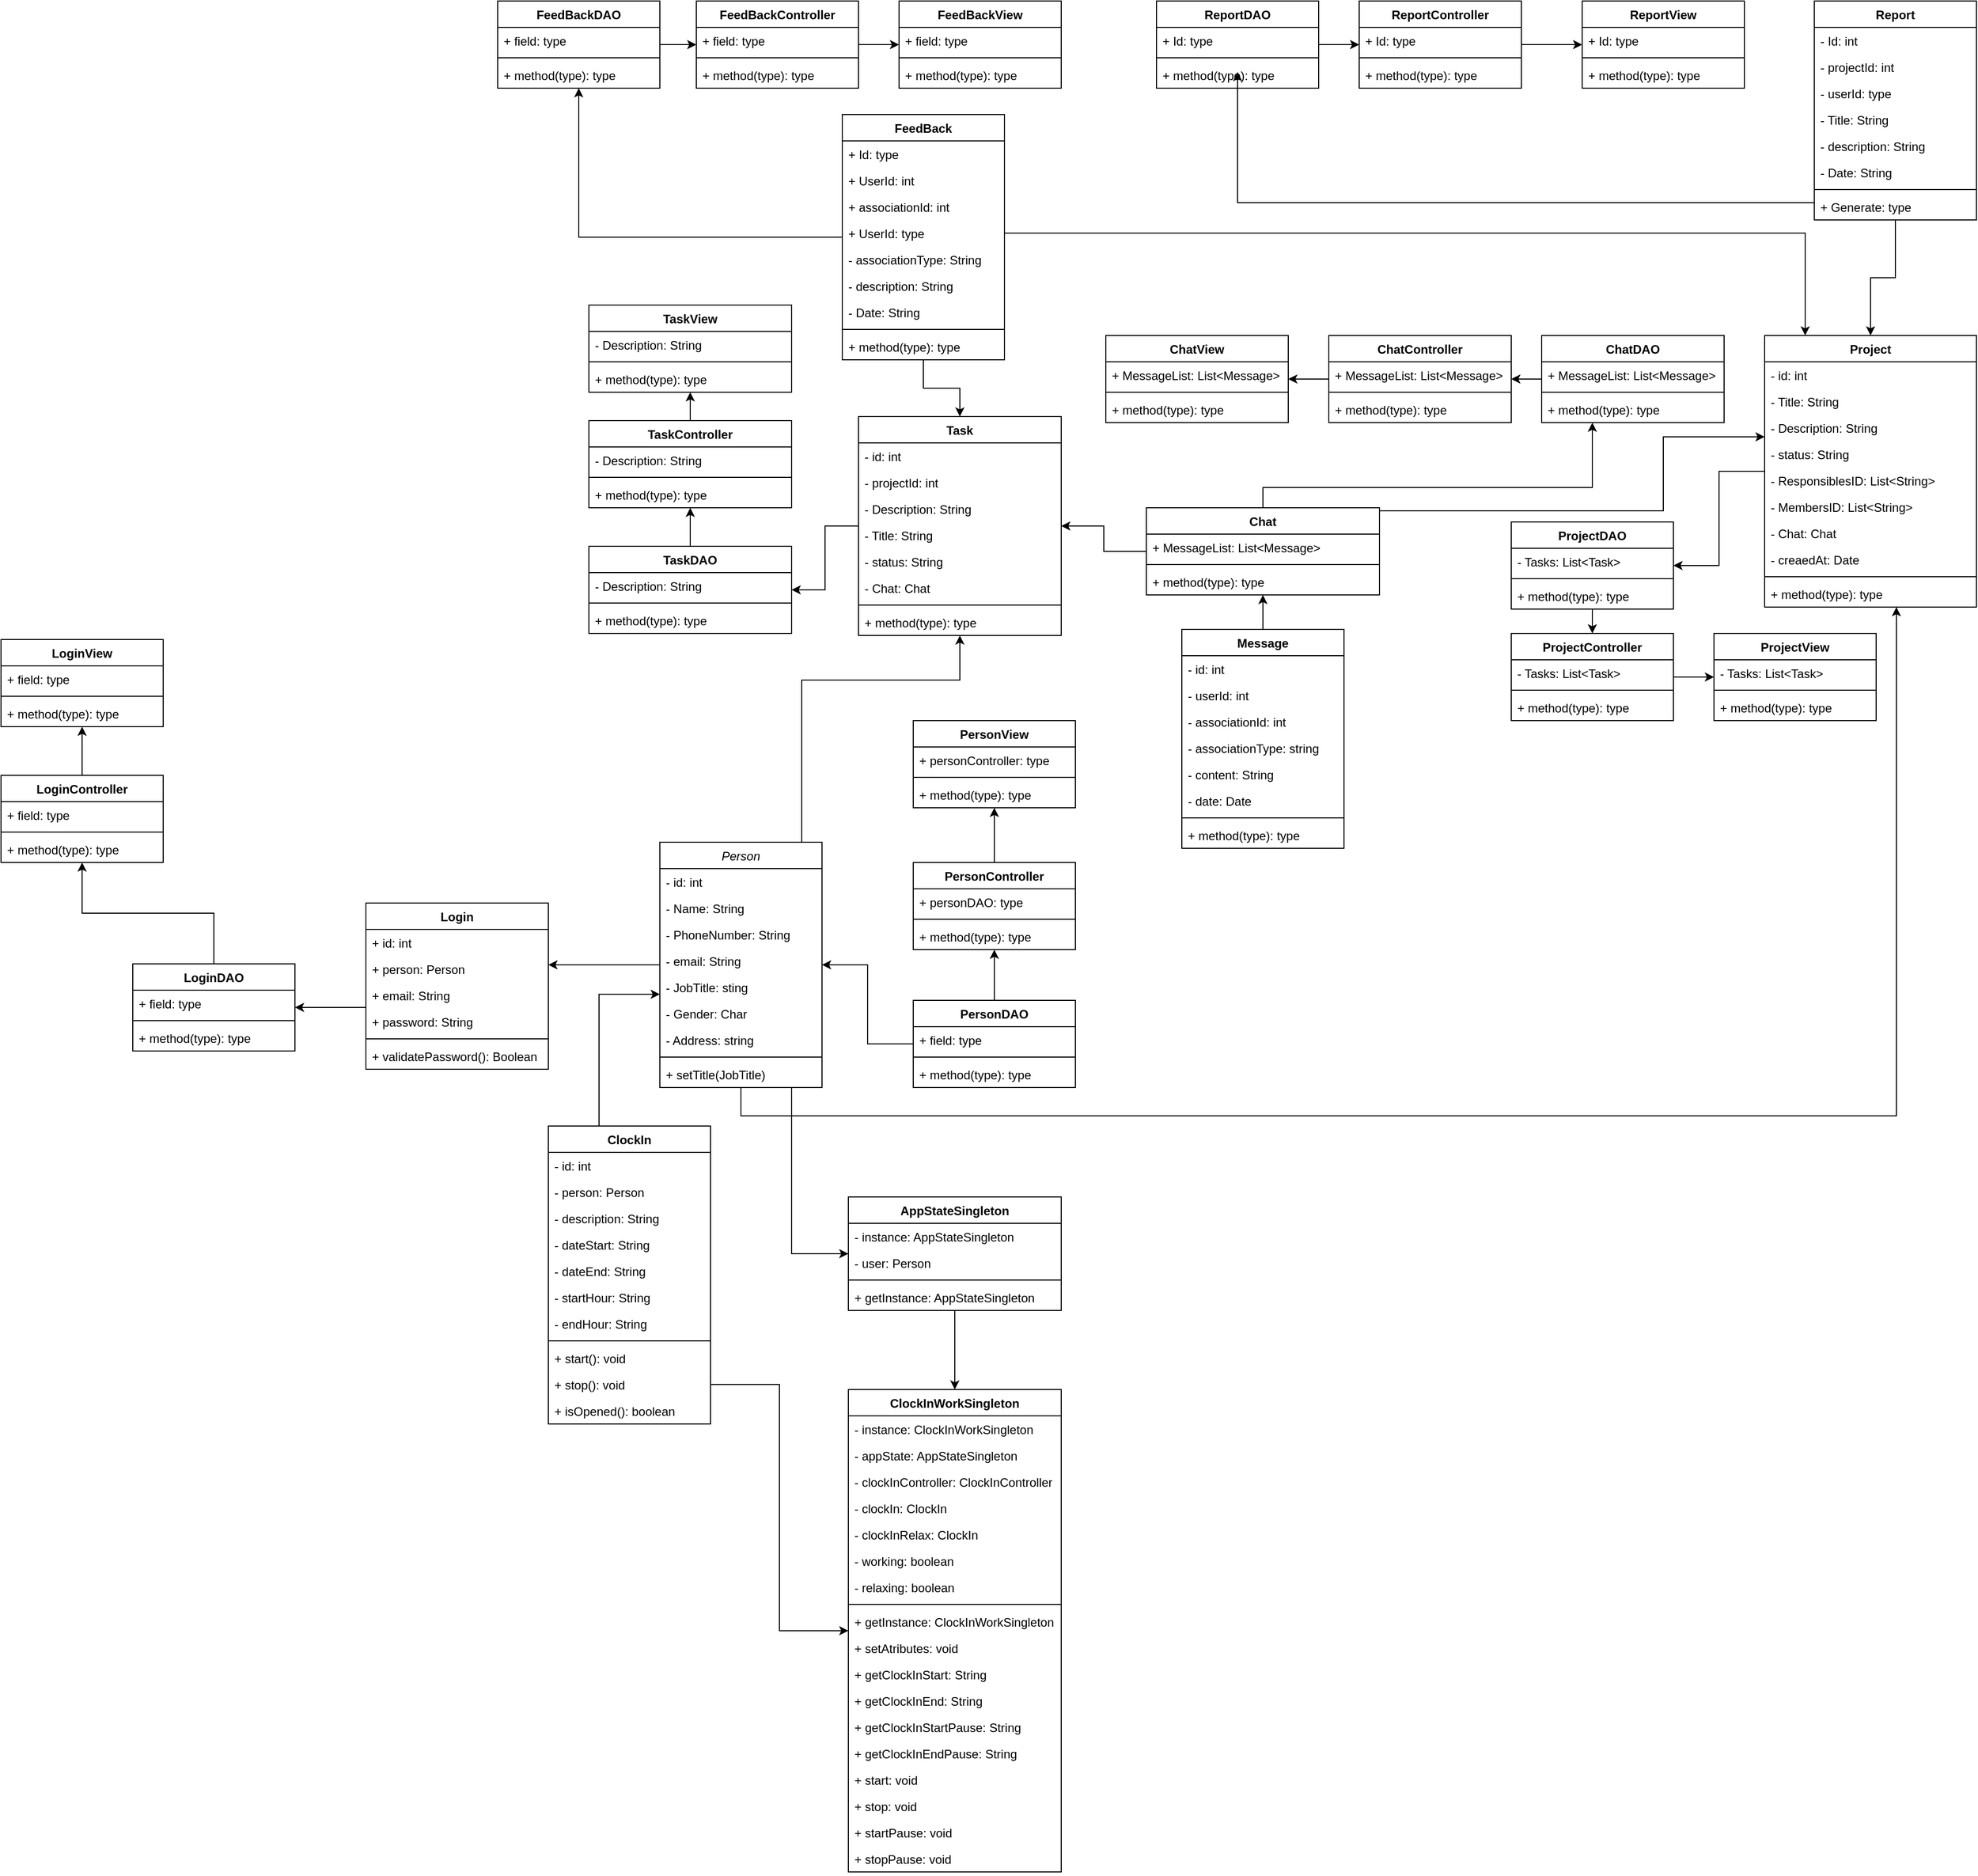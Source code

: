<mxfile version="26.0.4">
  <diagram id="C5RBs43oDa-KdzZeNtuy" name="Page-1">
    <mxGraphModel dx="1757" dy="1625" grid="1" gridSize="10" guides="1" tooltips="1" connect="1" arrows="1" fold="1" page="1" pageScale="1" pageWidth="827" pageHeight="1169" math="0" shadow="0">
      <root>
        <mxCell id="WIyWlLk6GJQsqaUBKTNV-0" />
        <mxCell id="WIyWlLk6GJQsqaUBKTNV-1" parent="WIyWlLk6GJQsqaUBKTNV-0" />
        <mxCell id="kBQj4n3VBGnSaxn6-J_9-1" style="edgeStyle=orthogonalEdgeStyle;rounded=0;orthogonalLoop=1;jettySize=auto;html=1;" parent="WIyWlLk6GJQsqaUBKTNV-1" source="zkfFHV4jXpPFQw0GAbJ--0" target="v8i-zWixzlQxeptMi9Gk-48" edge="1">
          <mxGeometry relative="1" as="geometry">
            <Array as="points">
              <mxPoint x="105" y="560" />
              <mxPoint x="105" y="643" />
            </Array>
          </mxGeometry>
        </mxCell>
        <mxCell id="3IpJfB-36r73PZ_hAEHP-11" style="edgeStyle=orthogonalEdgeStyle;rounded=0;orthogonalLoop=1;jettySize=auto;html=1;" parent="WIyWlLk6GJQsqaUBKTNV-1" source="zkfFHV4jXpPFQw0GAbJ--0" target="v8i-zWixzlQxeptMi9Gk-2" edge="1">
          <mxGeometry relative="1" as="geometry">
            <Array as="points">
              <mxPoint x="410" y="330" />
              <mxPoint x="566" y="330" />
            </Array>
          </mxGeometry>
        </mxCell>
        <mxCell id="3IpJfB-36r73PZ_hAEHP-12" style="edgeStyle=orthogonalEdgeStyle;rounded=0;orthogonalLoop=1;jettySize=auto;html=1;" parent="WIyWlLk6GJQsqaUBKTNV-1" source="zkfFHV4jXpPFQw0GAbJ--0" target="v8i-zWixzlQxeptMi9Gk-8" edge="1">
          <mxGeometry relative="1" as="geometry">
            <Array as="points">
              <mxPoint x="350" y="760" />
              <mxPoint x="1490" y="760" />
            </Array>
          </mxGeometry>
        </mxCell>
        <mxCell id="zkfFHV4jXpPFQw0GAbJ--0" value="Person" style="swimlane;fontStyle=2;align=center;verticalAlign=top;childLayout=stackLayout;horizontal=1;startSize=26;horizontalStack=0;resizeParent=1;resizeLast=0;collapsible=1;marginBottom=0;rounded=0;shadow=0;strokeWidth=1;" parent="WIyWlLk6GJQsqaUBKTNV-1" vertex="1">
          <mxGeometry x="270" y="490" width="160" height="242" as="geometry">
            <mxRectangle x="230" y="140" width="160" height="26" as="alternateBounds" />
          </mxGeometry>
        </mxCell>
        <mxCell id="kBQj4n3VBGnSaxn6-J_9-0" value="- id: int" style="text;align=left;verticalAlign=top;spacingLeft=4;spacingRight=4;overflow=hidden;rotatable=0;points=[[0,0.5],[1,0.5]];portConstraint=eastwest;" parent="zkfFHV4jXpPFQw0GAbJ--0" vertex="1">
          <mxGeometry y="26" width="160" height="26" as="geometry" />
        </mxCell>
        <mxCell id="zkfFHV4jXpPFQw0GAbJ--1" value="- Name: String" style="text;align=left;verticalAlign=top;spacingLeft=4;spacingRight=4;overflow=hidden;rotatable=0;points=[[0,0.5],[1,0.5]];portConstraint=eastwest;" parent="zkfFHV4jXpPFQw0GAbJ--0" vertex="1">
          <mxGeometry y="52" width="160" height="26" as="geometry" />
        </mxCell>
        <mxCell id="zkfFHV4jXpPFQw0GAbJ--2" value="- PhoneNumber: String" style="text;align=left;verticalAlign=top;spacingLeft=4;spacingRight=4;overflow=hidden;rotatable=0;points=[[0,0.5],[1,0.5]];portConstraint=eastwest;rounded=0;shadow=0;html=0;" parent="zkfFHV4jXpPFQw0GAbJ--0" vertex="1">
          <mxGeometry y="78" width="160" height="26" as="geometry" />
        </mxCell>
        <mxCell id="zkfFHV4jXpPFQw0GAbJ--3" value="- email: String" style="text;align=left;verticalAlign=top;spacingLeft=4;spacingRight=4;overflow=hidden;rotatable=0;points=[[0,0.5],[1,0.5]];portConstraint=eastwest;rounded=0;shadow=0;html=0;" parent="zkfFHV4jXpPFQw0GAbJ--0" vertex="1">
          <mxGeometry y="104" width="160" height="26" as="geometry" />
        </mxCell>
        <mxCell id="v8i-zWixzlQxeptMi9Gk-1" value="- JobTitle: sting" style="text;align=left;verticalAlign=top;spacingLeft=4;spacingRight=4;overflow=hidden;rotatable=0;points=[[0,0.5],[1,0.5]];portConstraint=eastwest;rounded=0;shadow=0;html=0;" parent="zkfFHV4jXpPFQw0GAbJ--0" vertex="1">
          <mxGeometry y="130" width="160" height="26" as="geometry" />
        </mxCell>
        <mxCell id="v8i-zWixzlQxeptMi9Gk-209" value="- Gender: Char" style="text;align=left;verticalAlign=top;spacingLeft=4;spacingRight=4;overflow=hidden;rotatable=0;points=[[0,0.5],[1,0.5]];portConstraint=eastwest;rounded=0;shadow=0;html=0;" parent="zkfFHV4jXpPFQw0GAbJ--0" vertex="1">
          <mxGeometry y="156" width="160" height="26" as="geometry" />
        </mxCell>
        <mxCell id="v8i-zWixzlQxeptMi9Gk-210" value="- Address: string" style="text;align=left;verticalAlign=top;spacingLeft=4;spacingRight=4;overflow=hidden;rotatable=0;points=[[0,0.5],[1,0.5]];portConstraint=eastwest;rounded=0;shadow=0;html=0;" parent="zkfFHV4jXpPFQw0GAbJ--0" vertex="1">
          <mxGeometry y="182" width="160" height="26" as="geometry" />
        </mxCell>
        <mxCell id="zkfFHV4jXpPFQw0GAbJ--4" value="" style="line;html=1;strokeWidth=1;align=left;verticalAlign=middle;spacingTop=-1;spacingLeft=3;spacingRight=3;rotatable=0;labelPosition=right;points=[];portConstraint=eastwest;" parent="zkfFHV4jXpPFQw0GAbJ--0" vertex="1">
          <mxGeometry y="208" width="160" height="8" as="geometry" />
        </mxCell>
        <mxCell id="zkfFHV4jXpPFQw0GAbJ--5" value="+ setTitle(JobTitle)" style="text;align=left;verticalAlign=top;spacingLeft=4;spacingRight=4;overflow=hidden;rotatable=0;points=[[0,0.5],[1,0.5]];portConstraint=eastwest;" parent="zkfFHV4jXpPFQw0GAbJ--0" vertex="1">
          <mxGeometry y="216" width="160" height="26" as="geometry" />
        </mxCell>
        <mxCell id="K_4pP7Nmxy2bWATmmaD6-23" style="edgeStyle=orthogonalEdgeStyle;rounded=0;orthogonalLoop=1;jettySize=auto;html=1;" parent="WIyWlLk6GJQsqaUBKTNV-1" source="v8i-zWixzlQxeptMi9Gk-2" target="v8i-zWixzlQxeptMi9Gk-170" edge="1">
          <mxGeometry relative="1" as="geometry" />
        </mxCell>
        <mxCell id="v8i-zWixzlQxeptMi9Gk-2" value="Task" style="swimlane;fontStyle=1;align=center;verticalAlign=top;childLayout=stackLayout;horizontal=1;startSize=26;horizontalStack=0;resizeParent=1;resizeParentMax=0;resizeLast=0;collapsible=1;marginBottom=0;whiteSpace=wrap;html=1;" parent="WIyWlLk6GJQsqaUBKTNV-1" vertex="1">
          <mxGeometry x="466" y="70" width="200" height="216" as="geometry" />
        </mxCell>
        <mxCell id="kBQj4n3VBGnSaxn6-J_9-10" value="- id: int" style="text;strokeColor=none;fillColor=none;align=left;verticalAlign=top;spacingLeft=4;spacingRight=4;overflow=hidden;rotatable=0;points=[[0,0.5],[1,0.5]];portConstraint=eastwest;whiteSpace=wrap;html=1;" parent="v8i-zWixzlQxeptMi9Gk-2" vertex="1">
          <mxGeometry y="26" width="200" height="26" as="geometry" />
        </mxCell>
        <mxCell id="kBQj4n3VBGnSaxn6-J_9-11" value="- projectId: int" style="text;strokeColor=none;fillColor=none;align=left;verticalAlign=top;spacingLeft=4;spacingRight=4;overflow=hidden;rotatable=0;points=[[0,0.5],[1,0.5]];portConstraint=eastwest;whiteSpace=wrap;html=1;" parent="v8i-zWixzlQxeptMi9Gk-2" vertex="1">
          <mxGeometry y="52" width="200" height="26" as="geometry" />
        </mxCell>
        <mxCell id="v8i-zWixzlQxeptMi9Gk-6" value="- Description: String" style="text;strokeColor=none;fillColor=none;align=left;verticalAlign=top;spacingLeft=4;spacingRight=4;overflow=hidden;rotatable=0;points=[[0,0.5],[1,0.5]];portConstraint=eastwest;whiteSpace=wrap;html=1;" parent="v8i-zWixzlQxeptMi9Gk-2" vertex="1">
          <mxGeometry y="78" width="200" height="26" as="geometry" />
        </mxCell>
        <mxCell id="v8i-zWixzlQxeptMi9Gk-245" value="- Title: String" style="text;strokeColor=none;fillColor=none;align=left;verticalAlign=top;spacingLeft=4;spacingRight=4;overflow=hidden;rotatable=0;points=[[0,0.5],[1,0.5]];portConstraint=eastwest;whiteSpace=wrap;html=1;" parent="v8i-zWixzlQxeptMi9Gk-2" vertex="1">
          <mxGeometry y="104" width="200" height="26" as="geometry" />
        </mxCell>
        <mxCell id="v8i-zWixzlQxeptMi9Gk-234" value="- status: String" style="text;strokeColor=none;fillColor=none;align=left;verticalAlign=top;spacingLeft=4;spacingRight=4;overflow=hidden;rotatable=0;points=[[0,0.5],[1,0.5]];portConstraint=eastwest;whiteSpace=wrap;html=1;" parent="v8i-zWixzlQxeptMi9Gk-2" vertex="1">
          <mxGeometry y="130" width="200" height="26" as="geometry" />
        </mxCell>
        <mxCell id="v8i-zWixzlQxeptMi9Gk-204" value="- Chat: Chat" style="text;strokeColor=none;fillColor=none;align=left;verticalAlign=top;spacingLeft=4;spacingRight=4;overflow=hidden;rotatable=0;points=[[0,0.5],[1,0.5]];portConstraint=eastwest;whiteSpace=wrap;html=1;" parent="v8i-zWixzlQxeptMi9Gk-2" vertex="1">
          <mxGeometry y="156" width="200" height="26" as="geometry" />
        </mxCell>
        <mxCell id="v8i-zWixzlQxeptMi9Gk-4" value="" style="line;strokeWidth=1;fillColor=none;align=left;verticalAlign=middle;spacingTop=-1;spacingLeft=3;spacingRight=3;rotatable=0;labelPosition=right;points=[];portConstraint=eastwest;strokeColor=inherit;" parent="v8i-zWixzlQxeptMi9Gk-2" vertex="1">
          <mxGeometry y="182" width="200" height="8" as="geometry" />
        </mxCell>
        <mxCell id="v8i-zWixzlQxeptMi9Gk-5" value="+ method(type): type" style="text;strokeColor=none;fillColor=none;align=left;verticalAlign=top;spacingLeft=4;spacingRight=4;overflow=hidden;rotatable=0;points=[[0,0.5],[1,0.5]];portConstraint=eastwest;whiteSpace=wrap;html=1;" parent="v8i-zWixzlQxeptMi9Gk-2" vertex="1">
          <mxGeometry y="190" width="200" height="26" as="geometry" />
        </mxCell>
        <mxCell id="K_4pP7Nmxy2bWATmmaD6-28" style="edgeStyle=orthogonalEdgeStyle;rounded=0;orthogonalLoop=1;jettySize=auto;html=1;" parent="WIyWlLk6GJQsqaUBKTNV-1" source="v8i-zWixzlQxeptMi9Gk-8" target="v8i-zWixzlQxeptMi9Gk-178" edge="1">
          <mxGeometry relative="1" as="geometry" />
        </mxCell>
        <mxCell id="v8i-zWixzlQxeptMi9Gk-8" value="Project" style="swimlane;fontStyle=1;align=center;verticalAlign=top;childLayout=stackLayout;horizontal=1;startSize=26;horizontalStack=0;resizeParent=1;resizeParentMax=0;resizeLast=0;collapsible=1;marginBottom=0;whiteSpace=wrap;html=1;" parent="WIyWlLk6GJQsqaUBKTNV-1" vertex="1">
          <mxGeometry x="1360" y="-10" width="209" height="268" as="geometry" />
        </mxCell>
        <mxCell id="v8i-zWixzlQxeptMi9Gk-246" value="- id: int" style="text;strokeColor=none;fillColor=none;align=left;verticalAlign=top;spacingLeft=4;spacingRight=4;overflow=hidden;rotatable=0;points=[[0,0.5],[1,0.5]];portConstraint=eastwest;whiteSpace=wrap;html=1;" parent="v8i-zWixzlQxeptMi9Gk-8" vertex="1">
          <mxGeometry y="26" width="209" height="26" as="geometry" />
        </mxCell>
        <mxCell id="kBQj4n3VBGnSaxn6-J_9-22" value="- Title: String" style="text;strokeColor=none;fillColor=none;align=left;verticalAlign=top;spacingLeft=4;spacingRight=4;overflow=hidden;rotatable=0;points=[[0,0.5],[1,0.5]];portConstraint=eastwest;whiteSpace=wrap;html=1;" parent="v8i-zWixzlQxeptMi9Gk-8" vertex="1">
          <mxGeometry y="52" width="209" height="26" as="geometry" />
        </mxCell>
        <mxCell id="v8i-zWixzlQxeptMi9Gk-235" value="- Description: String" style="text;strokeColor=none;fillColor=none;align=left;verticalAlign=top;spacingLeft=4;spacingRight=4;overflow=hidden;rotatable=0;points=[[0,0.5],[1,0.5]];portConstraint=eastwest;whiteSpace=wrap;html=1;" parent="v8i-zWixzlQxeptMi9Gk-8" vertex="1">
          <mxGeometry y="78" width="209" height="26" as="geometry" />
        </mxCell>
        <mxCell id="v8i-zWixzlQxeptMi9Gk-231" value="- status: String" style="text;strokeColor=none;fillColor=none;align=left;verticalAlign=top;spacingLeft=4;spacingRight=4;overflow=hidden;rotatable=0;points=[[0,0.5],[1,0.5]];portConstraint=eastwest;whiteSpace=wrap;html=1;" parent="v8i-zWixzlQxeptMi9Gk-8" vertex="1">
          <mxGeometry y="104" width="209" height="26" as="geometry" />
        </mxCell>
        <mxCell id="v8i-zWixzlQxeptMi9Gk-12" value="- ResponsiblesID: List&amp;lt;String&amp;gt;" style="text;strokeColor=none;fillColor=none;align=left;verticalAlign=top;spacingLeft=4;spacingRight=4;overflow=hidden;rotatable=0;points=[[0,0.5],[1,0.5]];portConstraint=eastwest;whiteSpace=wrap;html=1;" parent="v8i-zWixzlQxeptMi9Gk-8" vertex="1">
          <mxGeometry y="130" width="209" height="26" as="geometry" />
        </mxCell>
        <mxCell id="v8i-zWixzlQxeptMi9Gk-230" value="- MembersID: List&amp;lt;String&amp;gt;" style="text;strokeColor=none;fillColor=none;align=left;verticalAlign=top;spacingLeft=4;spacingRight=4;overflow=hidden;rotatable=0;points=[[0,0.5],[1,0.5]];portConstraint=eastwest;whiteSpace=wrap;html=1;" parent="v8i-zWixzlQxeptMi9Gk-8" vertex="1">
          <mxGeometry y="156" width="209" height="26" as="geometry" />
        </mxCell>
        <mxCell id="v8i-zWixzlQxeptMi9Gk-203" value="- Chat: Chat" style="text;strokeColor=none;fillColor=none;align=left;verticalAlign=top;spacingLeft=4;spacingRight=4;overflow=hidden;rotatable=0;points=[[0,0.5],[1,0.5]];portConstraint=eastwest;whiteSpace=wrap;html=1;" parent="v8i-zWixzlQxeptMi9Gk-8" vertex="1">
          <mxGeometry y="182" width="209" height="26" as="geometry" />
        </mxCell>
        <mxCell id="kBQj4n3VBGnSaxn6-J_9-23" value="- creaedAt: Date" style="text;strokeColor=none;fillColor=none;align=left;verticalAlign=top;spacingLeft=4;spacingRight=4;overflow=hidden;rotatable=0;points=[[0,0.5],[1,0.5]];portConstraint=eastwest;whiteSpace=wrap;html=1;" parent="v8i-zWixzlQxeptMi9Gk-8" vertex="1">
          <mxGeometry y="208" width="209" height="26" as="geometry" />
        </mxCell>
        <mxCell id="v8i-zWixzlQxeptMi9Gk-10" value="" style="line;strokeWidth=1;fillColor=none;align=left;verticalAlign=middle;spacingTop=-1;spacingLeft=3;spacingRight=3;rotatable=0;labelPosition=right;points=[];portConstraint=eastwest;strokeColor=inherit;" parent="v8i-zWixzlQxeptMi9Gk-8" vertex="1">
          <mxGeometry y="234" width="209" height="8" as="geometry" />
        </mxCell>
        <mxCell id="v8i-zWixzlQxeptMi9Gk-11" value="+ method(type): type" style="text;strokeColor=none;fillColor=none;align=left;verticalAlign=top;spacingLeft=4;spacingRight=4;overflow=hidden;rotatable=0;points=[[0,0.5],[1,0.5]];portConstraint=eastwest;whiteSpace=wrap;html=1;" parent="v8i-zWixzlQxeptMi9Gk-8" vertex="1">
          <mxGeometry y="242" width="209" height="26" as="geometry" />
        </mxCell>
        <mxCell id="K_4pP7Nmxy2bWATmmaD6-5" style="edgeStyle=orthogonalEdgeStyle;rounded=0;orthogonalLoop=1;jettySize=auto;html=1;" parent="WIyWlLk6GJQsqaUBKTNV-1" source="v8i-zWixzlQxeptMi9Gk-48" target="v8i-zWixzlQxeptMi9Gk-133" edge="1">
          <mxGeometry relative="1" as="geometry">
            <Array as="points">
              <mxPoint x="-40" y="653" />
              <mxPoint x="-40" y="653" />
            </Array>
          </mxGeometry>
        </mxCell>
        <mxCell id="v8i-zWixzlQxeptMi9Gk-48" value="Login" style="swimlane;fontStyle=1;align=center;verticalAlign=top;childLayout=stackLayout;horizontal=1;startSize=26;horizontalStack=0;resizeParent=1;resizeParentMax=0;resizeLast=0;collapsible=1;marginBottom=0;whiteSpace=wrap;html=1;" parent="WIyWlLk6GJQsqaUBKTNV-1" vertex="1">
          <mxGeometry x="-20" y="550" width="180" height="164" as="geometry" />
        </mxCell>
        <mxCell id="kBQj4n3VBGnSaxn6-J_9-6" value="+ id: int" style="text;strokeColor=none;fillColor=none;align=left;verticalAlign=top;spacingLeft=4;spacingRight=4;overflow=hidden;rotatable=0;points=[[0,0.5],[1,0.5]];portConstraint=eastwest;whiteSpace=wrap;html=1;" parent="v8i-zWixzlQxeptMi9Gk-48" vertex="1">
          <mxGeometry y="26" width="180" height="26" as="geometry" />
        </mxCell>
        <mxCell id="kBQj4n3VBGnSaxn6-J_9-5" value="+ person: Person" style="text;strokeColor=none;fillColor=none;align=left;verticalAlign=top;spacingLeft=4;spacingRight=4;overflow=hidden;rotatable=0;points=[[0,0.5],[1,0.5]];portConstraint=eastwest;whiteSpace=wrap;html=1;" parent="v8i-zWixzlQxeptMi9Gk-48" vertex="1">
          <mxGeometry y="52" width="180" height="26" as="geometry" />
        </mxCell>
        <mxCell id="v8i-zWixzlQxeptMi9Gk-220" value="+ email: String" style="text;strokeColor=none;fillColor=none;align=left;verticalAlign=top;spacingLeft=4;spacingRight=4;overflow=hidden;rotatable=0;points=[[0,0.5],[1,0.5]];portConstraint=eastwest;whiteSpace=wrap;html=1;" parent="v8i-zWixzlQxeptMi9Gk-48" vertex="1">
          <mxGeometry y="78" width="180" height="26" as="geometry" />
        </mxCell>
        <mxCell id="v8i-zWixzlQxeptMi9Gk-49" value="+ password: String" style="text;strokeColor=none;fillColor=none;align=left;verticalAlign=top;spacingLeft=4;spacingRight=4;overflow=hidden;rotatable=0;points=[[0,0.5],[1,0.5]];portConstraint=eastwest;whiteSpace=wrap;html=1;" parent="v8i-zWixzlQxeptMi9Gk-48" vertex="1">
          <mxGeometry y="104" width="180" height="26" as="geometry" />
        </mxCell>
        <mxCell id="v8i-zWixzlQxeptMi9Gk-50" value="" style="line;strokeWidth=1;fillColor=none;align=left;verticalAlign=middle;spacingTop=-1;spacingLeft=3;spacingRight=3;rotatable=0;labelPosition=right;points=[];portConstraint=eastwest;strokeColor=inherit;" parent="v8i-zWixzlQxeptMi9Gk-48" vertex="1">
          <mxGeometry y="130" width="180" height="8" as="geometry" />
        </mxCell>
        <mxCell id="v8i-zWixzlQxeptMi9Gk-51" value="+ validatePassword(): Boolean" style="text;strokeColor=none;fillColor=none;align=left;verticalAlign=top;spacingLeft=4;spacingRight=4;overflow=hidden;rotatable=0;points=[[0,0.5],[1,0.5]];portConstraint=eastwest;whiteSpace=wrap;html=1;" parent="v8i-zWixzlQxeptMi9Gk-48" vertex="1">
          <mxGeometry y="138" width="180" height="26" as="geometry" />
        </mxCell>
        <mxCell id="v8i-zWixzlQxeptMi9Gk-68" style="edgeStyle=orthogonalEdgeStyle;rounded=0;orthogonalLoop=1;jettySize=auto;html=1;" parent="WIyWlLk6GJQsqaUBKTNV-1" source="v8i-zWixzlQxeptMi9Gk-64" target="v8i-zWixzlQxeptMi9Gk-2" edge="1">
          <mxGeometry relative="1" as="geometry" />
        </mxCell>
        <mxCell id="K_4pP7Nmxy2bWATmmaD6-42" style="edgeStyle=orthogonalEdgeStyle;rounded=0;orthogonalLoop=1;jettySize=auto;html=1;" parent="WIyWlLk6GJQsqaUBKTNV-1" source="v8i-zWixzlQxeptMi9Gk-64" target="v8i-zWixzlQxeptMi9Gk-95" edge="1">
          <mxGeometry relative="1" as="geometry" />
        </mxCell>
        <mxCell id="v8i-zWixzlQxeptMi9Gk-64" value="FeedBack" style="swimlane;fontStyle=1;align=center;verticalAlign=top;childLayout=stackLayout;horizontal=1;startSize=26;horizontalStack=0;resizeParent=1;resizeParentMax=0;resizeLast=0;collapsible=1;marginBottom=0;whiteSpace=wrap;html=1;" parent="WIyWlLk6GJQsqaUBKTNV-1" vertex="1">
          <mxGeometry x="450" y="-228" width="160" height="242" as="geometry" />
        </mxCell>
        <mxCell id="v8i-zWixzlQxeptMi9Gk-65" value="+ Id: type" style="text;strokeColor=none;fillColor=none;align=left;verticalAlign=top;spacingLeft=4;spacingRight=4;overflow=hidden;rotatable=0;points=[[0,0.5],[1,0.5]];portConstraint=eastwest;whiteSpace=wrap;html=1;" parent="v8i-zWixzlQxeptMi9Gk-64" vertex="1">
          <mxGeometry y="26" width="160" height="26" as="geometry" />
        </mxCell>
        <mxCell id="kBQj4n3VBGnSaxn6-J_9-7" value="+ UserId: int" style="text;strokeColor=none;fillColor=none;align=left;verticalAlign=top;spacingLeft=4;spacingRight=4;overflow=hidden;rotatable=0;points=[[0,0.5],[1,0.5]];portConstraint=eastwest;whiteSpace=wrap;html=1;" parent="v8i-zWixzlQxeptMi9Gk-64" vertex="1">
          <mxGeometry y="52" width="160" height="26" as="geometry" />
        </mxCell>
        <mxCell id="kBQj4n3VBGnSaxn6-J_9-9" value="+ associationId: int" style="text;strokeColor=none;fillColor=none;align=left;verticalAlign=top;spacingLeft=4;spacingRight=4;overflow=hidden;rotatable=0;points=[[0,0.5],[1,0.5]];portConstraint=eastwest;whiteSpace=wrap;html=1;" parent="v8i-zWixzlQxeptMi9Gk-64" vertex="1">
          <mxGeometry y="78" width="160" height="26" as="geometry" />
        </mxCell>
        <mxCell id="kBQj4n3VBGnSaxn6-J_9-8" value="+ UserId: type" style="text;strokeColor=none;fillColor=none;align=left;verticalAlign=top;spacingLeft=4;spacingRight=4;overflow=hidden;rotatable=0;points=[[0,0.5],[1,0.5]];portConstraint=eastwest;whiteSpace=wrap;html=1;" parent="v8i-zWixzlQxeptMi9Gk-64" vertex="1">
          <mxGeometry y="104" width="160" height="26" as="geometry" />
        </mxCell>
        <mxCell id="v8i-zWixzlQxeptMi9Gk-242" value="- associationType: String" style="text;strokeColor=none;fillColor=none;align=left;verticalAlign=top;spacingLeft=4;spacingRight=4;overflow=hidden;rotatable=0;points=[[0,0.5],[1,0.5]];portConstraint=eastwest;whiteSpace=wrap;html=1;" parent="v8i-zWixzlQxeptMi9Gk-64" vertex="1">
          <mxGeometry y="130" width="160" height="26" as="geometry" />
        </mxCell>
        <mxCell id="v8i-zWixzlQxeptMi9Gk-241" value="- description: String" style="text;strokeColor=none;fillColor=none;align=left;verticalAlign=top;spacingLeft=4;spacingRight=4;overflow=hidden;rotatable=0;points=[[0,0.5],[1,0.5]];portConstraint=eastwest;whiteSpace=wrap;html=1;" parent="v8i-zWixzlQxeptMi9Gk-64" vertex="1">
          <mxGeometry y="156" width="160" height="26" as="geometry" />
        </mxCell>
        <mxCell id="v8i-zWixzlQxeptMi9Gk-240" value="- Date: String" style="text;strokeColor=none;fillColor=none;align=left;verticalAlign=top;spacingLeft=4;spacingRight=4;overflow=hidden;rotatable=0;points=[[0,0.5],[1,0.5]];portConstraint=eastwest;whiteSpace=wrap;html=1;" parent="v8i-zWixzlQxeptMi9Gk-64" vertex="1">
          <mxGeometry y="182" width="160" height="26" as="geometry" />
        </mxCell>
        <mxCell id="v8i-zWixzlQxeptMi9Gk-66" value="" style="line;strokeWidth=1;fillColor=none;align=left;verticalAlign=middle;spacingTop=-1;spacingLeft=3;spacingRight=3;rotatable=0;labelPosition=right;points=[];portConstraint=eastwest;strokeColor=inherit;" parent="v8i-zWixzlQxeptMi9Gk-64" vertex="1">
          <mxGeometry y="208" width="160" height="8" as="geometry" />
        </mxCell>
        <mxCell id="v8i-zWixzlQxeptMi9Gk-67" value="+ method(type): type" style="text;strokeColor=none;fillColor=none;align=left;verticalAlign=top;spacingLeft=4;spacingRight=4;overflow=hidden;rotatable=0;points=[[0,0.5],[1,0.5]];portConstraint=eastwest;whiteSpace=wrap;html=1;" parent="v8i-zWixzlQxeptMi9Gk-64" vertex="1">
          <mxGeometry y="216" width="160" height="26" as="geometry" />
        </mxCell>
        <mxCell id="v8i-zWixzlQxeptMi9Gk-124" style="edgeStyle=orthogonalEdgeStyle;rounded=0;orthogonalLoop=1;jettySize=auto;html=1;" parent="WIyWlLk6GJQsqaUBKTNV-1" source="v8i-zWixzlQxeptMi9Gk-70" target="v8i-zWixzlQxeptMi9Gk-8" edge="1">
          <mxGeometry relative="1" as="geometry" />
        </mxCell>
        <mxCell id="K_4pP7Nmxy2bWATmmaD6-45" style="edgeStyle=orthogonalEdgeStyle;rounded=0;orthogonalLoop=1;jettySize=auto;html=1;" parent="WIyWlLk6GJQsqaUBKTNV-1" edge="1">
          <mxGeometry relative="1" as="geometry">
            <Array as="points">
              <mxPoint x="840" y="-141" />
            </Array>
            <mxPoint x="1409" y="-141" as="sourcePoint" />
            <mxPoint x="840" y="-270" as="targetPoint" />
          </mxGeometry>
        </mxCell>
        <mxCell id="v8i-zWixzlQxeptMi9Gk-70" value="Report" style="swimlane;fontStyle=1;align=center;verticalAlign=top;childLayout=stackLayout;horizontal=1;startSize=26;horizontalStack=0;resizeParent=1;resizeParentMax=0;resizeLast=0;collapsible=1;marginBottom=0;whiteSpace=wrap;html=1;" parent="WIyWlLk6GJQsqaUBKTNV-1" vertex="1">
          <mxGeometry x="1409" y="-340" width="160" height="216" as="geometry" />
        </mxCell>
        <mxCell id="v8i-zWixzlQxeptMi9Gk-71" value="- Id: int" style="text;strokeColor=none;fillColor=none;align=left;verticalAlign=top;spacingLeft=4;spacingRight=4;overflow=hidden;rotatable=0;points=[[0,0.5],[1,0.5]];portConstraint=eastwest;whiteSpace=wrap;html=1;" parent="v8i-zWixzlQxeptMi9Gk-70" vertex="1">
          <mxGeometry y="26" width="160" height="26" as="geometry" />
        </mxCell>
        <mxCell id="kBQj4n3VBGnSaxn6-J_9-20" value="- projectId: int" style="text;strokeColor=none;fillColor=none;align=left;verticalAlign=top;spacingLeft=4;spacingRight=4;overflow=hidden;rotatable=0;points=[[0,0.5],[1,0.5]];portConstraint=eastwest;whiteSpace=wrap;html=1;" parent="v8i-zWixzlQxeptMi9Gk-70" vertex="1">
          <mxGeometry y="52" width="160" height="26" as="geometry" />
        </mxCell>
        <mxCell id="v8i-zWixzlQxeptMi9Gk-244" value="- userId: type" style="text;strokeColor=none;fillColor=none;align=left;verticalAlign=top;spacingLeft=4;spacingRight=4;overflow=hidden;rotatable=0;points=[[0,0.5],[1,0.5]];portConstraint=eastwest;whiteSpace=wrap;html=1;" parent="v8i-zWixzlQxeptMi9Gk-70" vertex="1">
          <mxGeometry y="78" width="160" height="26" as="geometry" />
        </mxCell>
        <mxCell id="v8i-zWixzlQxeptMi9Gk-236" value="- Title: String" style="text;strokeColor=none;fillColor=none;align=left;verticalAlign=top;spacingLeft=4;spacingRight=4;overflow=hidden;rotatable=0;points=[[0,0.5],[1,0.5]];portConstraint=eastwest;whiteSpace=wrap;html=1;" parent="v8i-zWixzlQxeptMi9Gk-70" vertex="1">
          <mxGeometry y="104" width="160" height="26" as="geometry" />
        </mxCell>
        <mxCell id="v8i-zWixzlQxeptMi9Gk-238" value="- description: String" style="text;strokeColor=none;fillColor=none;align=left;verticalAlign=top;spacingLeft=4;spacingRight=4;overflow=hidden;rotatable=0;points=[[0,0.5],[1,0.5]];portConstraint=eastwest;whiteSpace=wrap;html=1;" parent="v8i-zWixzlQxeptMi9Gk-70" vertex="1">
          <mxGeometry y="130" width="160" height="26" as="geometry" />
        </mxCell>
        <mxCell id="v8i-zWixzlQxeptMi9Gk-237" value="- Date: String" style="text;strokeColor=none;fillColor=none;align=left;verticalAlign=top;spacingLeft=4;spacingRight=4;overflow=hidden;rotatable=0;points=[[0,0.5],[1,0.5]];portConstraint=eastwest;whiteSpace=wrap;html=1;" parent="v8i-zWixzlQxeptMi9Gk-70" vertex="1">
          <mxGeometry y="156" width="160" height="26" as="geometry" />
        </mxCell>
        <mxCell id="v8i-zWixzlQxeptMi9Gk-72" value="" style="line;strokeWidth=1;fillColor=none;align=left;verticalAlign=middle;spacingTop=-1;spacingLeft=3;spacingRight=3;rotatable=0;labelPosition=right;points=[];portConstraint=eastwest;strokeColor=inherit;" parent="v8i-zWixzlQxeptMi9Gk-70" vertex="1">
          <mxGeometry y="182" width="160" height="8" as="geometry" />
        </mxCell>
        <mxCell id="v8i-zWixzlQxeptMi9Gk-73" value="+ Generate: type" style="text;strokeColor=none;fillColor=none;align=left;verticalAlign=top;spacingLeft=4;spacingRight=4;overflow=hidden;rotatable=0;points=[[0,0.5],[1,0.5]];portConstraint=eastwest;whiteSpace=wrap;html=1;" parent="v8i-zWixzlQxeptMi9Gk-70" vertex="1">
          <mxGeometry y="190" width="160" height="26" as="geometry" />
        </mxCell>
        <mxCell id="v8i-zWixzlQxeptMi9Gk-85" style="edgeStyle=orthogonalEdgeStyle;rounded=0;orthogonalLoop=1;jettySize=auto;html=1;" parent="WIyWlLk6GJQsqaUBKTNV-1" source="v8i-zWixzlQxeptMi9Gk-75" target="v8i-zWixzlQxeptMi9Gk-79" edge="1">
          <mxGeometry relative="1" as="geometry" />
        </mxCell>
        <mxCell id="v8i-zWixzlQxeptMi9Gk-75" value="Message" style="swimlane;fontStyle=1;align=center;verticalAlign=top;childLayout=stackLayout;horizontal=1;startSize=26;horizontalStack=0;resizeParent=1;resizeParentMax=0;resizeLast=0;collapsible=1;marginBottom=0;whiteSpace=wrap;html=1;" parent="WIyWlLk6GJQsqaUBKTNV-1" vertex="1">
          <mxGeometry x="785" y="280" width="160" height="216" as="geometry" />
        </mxCell>
        <mxCell id="kBQj4n3VBGnSaxn6-J_9-15" value="- id: int" style="text;strokeColor=none;fillColor=none;align=left;verticalAlign=top;spacingLeft=4;spacingRight=4;overflow=hidden;rotatable=0;points=[[0,0.5],[1,0.5]];portConstraint=eastwest;whiteSpace=wrap;html=1;" parent="v8i-zWixzlQxeptMi9Gk-75" vertex="1">
          <mxGeometry y="26" width="160" height="26" as="geometry" />
        </mxCell>
        <mxCell id="v8i-zWixzlQxeptMi9Gk-247" value="- userId: int" style="text;strokeColor=none;fillColor=none;align=left;verticalAlign=top;spacingLeft=4;spacingRight=4;overflow=hidden;rotatable=0;points=[[0,0.5],[1,0.5]];portConstraint=eastwest;whiteSpace=wrap;html=1;" parent="v8i-zWixzlQxeptMi9Gk-75" vertex="1">
          <mxGeometry y="52" width="160" height="26" as="geometry" />
        </mxCell>
        <mxCell id="kBQj4n3VBGnSaxn6-J_9-14" value="- associationId: int" style="text;strokeColor=none;fillColor=none;align=left;verticalAlign=top;spacingLeft=4;spacingRight=4;overflow=hidden;rotatable=0;points=[[0,0.5],[1,0.5]];portConstraint=eastwest;whiteSpace=wrap;html=1;" parent="v8i-zWixzlQxeptMi9Gk-75" vertex="1">
          <mxGeometry y="78" width="160" height="26" as="geometry" />
        </mxCell>
        <mxCell id="kBQj4n3VBGnSaxn6-J_9-17" value="- associationType: string" style="text;strokeColor=none;fillColor=none;align=left;verticalAlign=top;spacingLeft=4;spacingRight=4;overflow=hidden;rotatable=0;points=[[0,0.5],[1,0.5]];portConstraint=eastwest;whiteSpace=wrap;html=1;" parent="v8i-zWixzlQxeptMi9Gk-75" vertex="1">
          <mxGeometry y="104" width="160" height="26" as="geometry" />
        </mxCell>
        <mxCell id="v8i-zWixzlQxeptMi9Gk-76" value="- content: String" style="text;strokeColor=none;fillColor=none;align=left;verticalAlign=top;spacingLeft=4;spacingRight=4;overflow=hidden;rotatable=0;points=[[0,0.5],[1,0.5]];portConstraint=eastwest;whiteSpace=wrap;html=1;" parent="v8i-zWixzlQxeptMi9Gk-75" vertex="1">
          <mxGeometry y="130" width="160" height="26" as="geometry" />
        </mxCell>
        <mxCell id="kBQj4n3VBGnSaxn6-J_9-16" value="- date: Date" style="text;strokeColor=none;fillColor=none;align=left;verticalAlign=top;spacingLeft=4;spacingRight=4;overflow=hidden;rotatable=0;points=[[0,0.5],[1,0.5]];portConstraint=eastwest;whiteSpace=wrap;html=1;" parent="v8i-zWixzlQxeptMi9Gk-75" vertex="1">
          <mxGeometry y="156" width="160" height="26" as="geometry" />
        </mxCell>
        <mxCell id="v8i-zWixzlQxeptMi9Gk-77" value="" style="line;strokeWidth=1;fillColor=none;align=left;verticalAlign=middle;spacingTop=-1;spacingLeft=3;spacingRight=3;rotatable=0;labelPosition=right;points=[];portConstraint=eastwest;strokeColor=inherit;" parent="v8i-zWixzlQxeptMi9Gk-75" vertex="1">
          <mxGeometry y="182" width="160" height="8" as="geometry" />
        </mxCell>
        <mxCell id="v8i-zWixzlQxeptMi9Gk-78" value="+ method(type): type" style="text;strokeColor=none;fillColor=none;align=left;verticalAlign=top;spacingLeft=4;spacingRight=4;overflow=hidden;rotatable=0;points=[[0,0.5],[1,0.5]];portConstraint=eastwest;whiteSpace=wrap;html=1;" parent="v8i-zWixzlQxeptMi9Gk-75" vertex="1">
          <mxGeometry y="190" width="160" height="26" as="geometry" />
        </mxCell>
        <mxCell id="v8i-zWixzlQxeptMi9Gk-207" style="edgeStyle=orthogonalEdgeStyle;rounded=0;orthogonalLoop=1;jettySize=auto;html=1;" parent="WIyWlLk6GJQsqaUBKTNV-1" source="v8i-zWixzlQxeptMi9Gk-79" target="v8i-zWixzlQxeptMi9Gk-8" edge="1">
          <mxGeometry relative="1" as="geometry">
            <Array as="points">
              <mxPoint x="1260" y="163" />
              <mxPoint x="1260" y="90" />
            </Array>
          </mxGeometry>
        </mxCell>
        <mxCell id="K_4pP7Nmxy2bWATmmaD6-46" style="edgeStyle=orthogonalEdgeStyle;rounded=0;orthogonalLoop=1;jettySize=auto;html=1;" parent="WIyWlLk6GJQsqaUBKTNV-1" source="v8i-zWixzlQxeptMi9Gk-79" target="v8i-zWixzlQxeptMi9Gk-195" edge="1">
          <mxGeometry relative="1" as="geometry">
            <Array as="points">
              <mxPoint x="865" y="140" />
              <mxPoint x="1190" y="140" />
            </Array>
          </mxGeometry>
        </mxCell>
        <mxCell id="v8i-zWixzlQxeptMi9Gk-79" value="Chat" style="swimlane;fontStyle=1;align=center;verticalAlign=top;childLayout=stackLayout;horizontal=1;startSize=26;horizontalStack=0;resizeParent=1;resizeParentMax=0;resizeLast=0;collapsible=1;marginBottom=0;whiteSpace=wrap;html=1;" parent="WIyWlLk6GJQsqaUBKTNV-1" vertex="1">
          <mxGeometry x="750" y="160" width="230" height="86" as="geometry" />
        </mxCell>
        <mxCell id="v8i-zWixzlQxeptMi9Gk-80" value="+ MessageList: List&amp;lt;Message&amp;gt;" style="text;strokeColor=none;fillColor=none;align=left;verticalAlign=top;spacingLeft=4;spacingRight=4;overflow=hidden;rotatable=0;points=[[0,0.5],[1,0.5]];portConstraint=eastwest;whiteSpace=wrap;html=1;" parent="v8i-zWixzlQxeptMi9Gk-79" vertex="1">
          <mxGeometry y="26" width="230" height="26" as="geometry" />
        </mxCell>
        <mxCell id="v8i-zWixzlQxeptMi9Gk-81" value="" style="line;strokeWidth=1;fillColor=none;align=left;verticalAlign=middle;spacingTop=-1;spacingLeft=3;spacingRight=3;rotatable=0;labelPosition=right;points=[];portConstraint=eastwest;strokeColor=inherit;" parent="v8i-zWixzlQxeptMi9Gk-79" vertex="1">
          <mxGeometry y="52" width="230" height="8" as="geometry" />
        </mxCell>
        <mxCell id="v8i-zWixzlQxeptMi9Gk-82" value="+ method(type): type" style="text;strokeColor=none;fillColor=none;align=left;verticalAlign=top;spacingLeft=4;spacingRight=4;overflow=hidden;rotatable=0;points=[[0,0.5],[1,0.5]];portConstraint=eastwest;whiteSpace=wrap;html=1;" parent="v8i-zWixzlQxeptMi9Gk-79" vertex="1">
          <mxGeometry y="60" width="230" height="26" as="geometry" />
        </mxCell>
        <mxCell id="K_4pP7Nmxy2bWATmmaD6-41" style="edgeStyle=orthogonalEdgeStyle;rounded=0;orthogonalLoop=1;jettySize=auto;html=1;" parent="WIyWlLk6GJQsqaUBKTNV-1" source="v8i-zWixzlQxeptMi9Gk-95" target="K_4pP7Nmxy2bWATmmaD6-37" edge="1">
          <mxGeometry relative="1" as="geometry" />
        </mxCell>
        <mxCell id="v8i-zWixzlQxeptMi9Gk-95" value="FeedBackDAO" style="swimlane;fontStyle=1;align=center;verticalAlign=top;childLayout=stackLayout;horizontal=1;startSize=26;horizontalStack=0;resizeParent=1;resizeParentMax=0;resizeLast=0;collapsible=1;marginBottom=0;whiteSpace=wrap;html=1;" parent="WIyWlLk6GJQsqaUBKTNV-1" vertex="1">
          <mxGeometry x="110" y="-340" width="160" height="86" as="geometry" />
        </mxCell>
        <mxCell id="v8i-zWixzlQxeptMi9Gk-96" value="+ field: type" style="text;strokeColor=none;fillColor=none;align=left;verticalAlign=top;spacingLeft=4;spacingRight=4;overflow=hidden;rotatable=0;points=[[0,0.5],[1,0.5]];portConstraint=eastwest;whiteSpace=wrap;html=1;" parent="v8i-zWixzlQxeptMi9Gk-95" vertex="1">
          <mxGeometry y="26" width="160" height="26" as="geometry" />
        </mxCell>
        <mxCell id="v8i-zWixzlQxeptMi9Gk-97" value="" style="line;strokeWidth=1;fillColor=none;align=left;verticalAlign=middle;spacingTop=-1;spacingLeft=3;spacingRight=3;rotatable=0;labelPosition=right;points=[];portConstraint=eastwest;strokeColor=inherit;" parent="v8i-zWixzlQxeptMi9Gk-95" vertex="1">
          <mxGeometry y="52" width="160" height="8" as="geometry" />
        </mxCell>
        <mxCell id="v8i-zWixzlQxeptMi9Gk-98" value="+ method(type): type" style="text;strokeColor=none;fillColor=none;align=left;verticalAlign=top;spacingLeft=4;spacingRight=4;overflow=hidden;rotatable=0;points=[[0,0.5],[1,0.5]];portConstraint=eastwest;whiteSpace=wrap;html=1;" parent="v8i-zWixzlQxeptMi9Gk-95" vertex="1">
          <mxGeometry y="60" width="160" height="26" as="geometry" />
        </mxCell>
        <mxCell id="v8i-zWixzlQxeptMi9Gk-99" value="FeedBackView" style="swimlane;fontStyle=1;align=center;verticalAlign=top;childLayout=stackLayout;horizontal=1;startSize=26;horizontalStack=0;resizeParent=1;resizeParentMax=0;resizeLast=0;collapsible=1;marginBottom=0;whiteSpace=wrap;html=1;" parent="WIyWlLk6GJQsqaUBKTNV-1" vertex="1">
          <mxGeometry x="506" y="-340" width="160" height="86" as="geometry" />
        </mxCell>
        <mxCell id="v8i-zWixzlQxeptMi9Gk-100" value="+ field: type" style="text;strokeColor=none;fillColor=none;align=left;verticalAlign=top;spacingLeft=4;spacingRight=4;overflow=hidden;rotatable=0;points=[[0,0.5],[1,0.5]];portConstraint=eastwest;whiteSpace=wrap;html=1;" parent="v8i-zWixzlQxeptMi9Gk-99" vertex="1">
          <mxGeometry y="26" width="160" height="26" as="geometry" />
        </mxCell>
        <mxCell id="v8i-zWixzlQxeptMi9Gk-101" value="" style="line;strokeWidth=1;fillColor=none;align=left;verticalAlign=middle;spacingTop=-1;spacingLeft=3;spacingRight=3;rotatable=0;labelPosition=right;points=[];portConstraint=eastwest;strokeColor=inherit;" parent="v8i-zWixzlQxeptMi9Gk-99" vertex="1">
          <mxGeometry y="52" width="160" height="8" as="geometry" />
        </mxCell>
        <mxCell id="v8i-zWixzlQxeptMi9Gk-102" value="+ method(type): type" style="text;strokeColor=none;fillColor=none;align=left;verticalAlign=top;spacingLeft=4;spacingRight=4;overflow=hidden;rotatable=0;points=[[0,0.5],[1,0.5]];portConstraint=eastwest;whiteSpace=wrap;html=1;" parent="v8i-zWixzlQxeptMi9Gk-99" vertex="1">
          <mxGeometry y="60" width="160" height="26" as="geometry" />
        </mxCell>
        <mxCell id="K_4pP7Nmxy2bWATmmaD6-35" style="edgeStyle=orthogonalEdgeStyle;rounded=0;orthogonalLoop=1;jettySize=auto;html=1;" parent="WIyWlLk6GJQsqaUBKTNV-1" source="v8i-zWixzlQxeptMi9Gk-105" target="K_4pP7Nmxy2bWATmmaD6-31" edge="1">
          <mxGeometry relative="1" as="geometry" />
        </mxCell>
        <mxCell id="v8i-zWixzlQxeptMi9Gk-105" value="ReportDAO" style="swimlane;fontStyle=1;align=center;verticalAlign=top;childLayout=stackLayout;horizontal=1;startSize=26;horizontalStack=0;resizeParent=1;resizeParentMax=0;resizeLast=0;collapsible=1;marginBottom=0;whiteSpace=wrap;html=1;" parent="WIyWlLk6GJQsqaUBKTNV-1" vertex="1">
          <mxGeometry x="760" y="-340" width="160" height="86" as="geometry" />
        </mxCell>
        <mxCell id="v8i-zWixzlQxeptMi9Gk-106" value="+ Id: type" style="text;strokeColor=none;fillColor=none;align=left;verticalAlign=top;spacingLeft=4;spacingRight=4;overflow=hidden;rotatable=0;points=[[0,0.5],[1,0.5]];portConstraint=eastwest;whiteSpace=wrap;html=1;" parent="v8i-zWixzlQxeptMi9Gk-105" vertex="1">
          <mxGeometry y="26" width="160" height="26" as="geometry" />
        </mxCell>
        <mxCell id="v8i-zWixzlQxeptMi9Gk-107" value="" style="line;strokeWidth=1;fillColor=none;align=left;verticalAlign=middle;spacingTop=-1;spacingLeft=3;spacingRight=3;rotatable=0;labelPosition=right;points=[];portConstraint=eastwest;strokeColor=inherit;" parent="v8i-zWixzlQxeptMi9Gk-105" vertex="1">
          <mxGeometry y="52" width="160" height="8" as="geometry" />
        </mxCell>
        <mxCell id="v8i-zWixzlQxeptMi9Gk-108" value="+ method(type): type" style="text;strokeColor=none;fillColor=none;align=left;verticalAlign=top;spacingLeft=4;spacingRight=4;overflow=hidden;rotatable=0;points=[[0,0.5],[1,0.5]];portConstraint=eastwest;whiteSpace=wrap;html=1;" parent="v8i-zWixzlQxeptMi9Gk-105" vertex="1">
          <mxGeometry y="60" width="160" height="26" as="geometry" />
        </mxCell>
        <mxCell id="v8i-zWixzlQxeptMi9Gk-109" value="ReportView" style="swimlane;fontStyle=1;align=center;verticalAlign=top;childLayout=stackLayout;horizontal=1;startSize=26;horizontalStack=0;resizeParent=1;resizeParentMax=0;resizeLast=0;collapsible=1;marginBottom=0;whiteSpace=wrap;html=1;" parent="WIyWlLk6GJQsqaUBKTNV-1" vertex="1">
          <mxGeometry x="1180" y="-340" width="160" height="86" as="geometry" />
        </mxCell>
        <mxCell id="v8i-zWixzlQxeptMi9Gk-110" value="+ Id: type" style="text;strokeColor=none;fillColor=none;align=left;verticalAlign=top;spacingLeft=4;spacingRight=4;overflow=hidden;rotatable=0;points=[[0,0.5],[1,0.5]];portConstraint=eastwest;whiteSpace=wrap;html=1;" parent="v8i-zWixzlQxeptMi9Gk-109" vertex="1">
          <mxGeometry y="26" width="160" height="26" as="geometry" />
        </mxCell>
        <mxCell id="v8i-zWixzlQxeptMi9Gk-111" value="" style="line;strokeWidth=1;fillColor=none;align=left;verticalAlign=middle;spacingTop=-1;spacingLeft=3;spacingRight=3;rotatable=0;labelPosition=right;points=[];portConstraint=eastwest;strokeColor=inherit;" parent="v8i-zWixzlQxeptMi9Gk-109" vertex="1">
          <mxGeometry y="52" width="160" height="8" as="geometry" />
        </mxCell>
        <mxCell id="v8i-zWixzlQxeptMi9Gk-112" value="+ method(type): type" style="text;strokeColor=none;fillColor=none;align=left;verticalAlign=top;spacingLeft=4;spacingRight=4;overflow=hidden;rotatable=0;points=[[0,0.5],[1,0.5]];portConstraint=eastwest;whiteSpace=wrap;html=1;" parent="v8i-zWixzlQxeptMi9Gk-109" vertex="1">
          <mxGeometry y="60" width="160" height="26" as="geometry" />
        </mxCell>
        <mxCell id="v8i-zWixzlQxeptMi9Gk-129" value="LoginView&lt;span style=&quot;color: rgba(0, 0, 0, 0); font-family: monospace; font-size: 0px; font-weight: 400; text-align: start; text-wrap: nowrap;&quot;&gt;%3CmxGraphModel%3E%3Croot%3E%3CmxCell%20id%3D%220%22%2F%3E%3CmxCell%20id%3D%221%22%20parent%3D%220%22%2F%3E%3CmxCell%20id%3D%222%22%20value%3D%22Login%22%20style%3D%22swimlane%3BfontStyle%3D1%3Balign%3Dcenter%3BverticalAlign%3Dtop%3BchildLayout%3DstackLayout%3Bhorizontal%3D1%3BstartSize%3D26%3BhorizontalStack%3D0%3BresizeParent%3D1%3BresizeParentMax%3D0%3BresizeLast%3D0%3Bcollapsible%3D1%3BmarginBottom%3D0%3BwhiteSpace%3Dwrap%3Bhtml%3D1%3B%22%20vertex%3D%221%22%20parent%3D%221%22%3E%3CmxGeometry%20x%3D%22-350%22%20y%3D%22250%22%20width%3D%22160%22%20height%3D%2286%22%20as%3D%22geometry%22%2F%3E%3C%2FmxCell%3E%3CmxCell%20id%3D%223%22%20value%3D%22%2B%20field%3A%20type%22%20style%3D%22text%3BstrokeColor%3Dnone%3BfillColor%3Dnone%3Balign%3Dleft%3BverticalAlign%3Dtop%3BspacingLeft%3D4%3BspacingRight%3D4%3Boverflow%3Dhidden%3Brotatable%3D0%3Bpoints%3D%5B%5B0%2C0.5%5D%2C%5B1%2C0.5%5D%5D%3BportConstraint%3Deastwest%3BwhiteSpace%3Dwrap%3Bhtml%3D1%3B%22%20vertex%3D%221%22%20parent%3D%222%22%3E%3CmxGeometry%20y%3D%2226%22%20width%3D%22160%22%20height%3D%2226%22%20as%3D%22geometry%22%2F%3E%3C%2FmxCell%3E%3CmxCell%20id%3D%224%22%20value%3D%22%22%20style%3D%22line%3BstrokeWidth%3D1%3BfillColor%3Dnone%3Balign%3Dleft%3BverticalAlign%3Dmiddle%3BspacingTop%3D-1%3BspacingLeft%3D3%3BspacingRight%3D3%3Brotatable%3D0%3BlabelPosition%3Dright%3Bpoints%3D%5B%5D%3BportConstraint%3Deastwest%3BstrokeColor%3Dinherit%3B%22%20vertex%3D%221%22%20parent%3D%222%22%3E%3CmxGeometry%20y%3D%2252%22%20width%3D%22160%22%20height%3D%228%22%20as%3D%22geometry%22%2F%3E%3C%2FmxCell%3E%3CmxCell%20id%3D%225%22%20value%3D%22%2B%20method(type)%3A%20type%22%20style%3D%22text%3BstrokeColor%3Dnone%3BfillColor%3Dnone%3Balign%3Dleft%3BverticalAlign%3Dtop%3BspacingLeft%3D4%3BspacingRight%3D4%3Boverflow%3Dhidden%3Brotatable%3D0%3Bpoints%3D%5B%5B0%2C0.5%5D%2C%5B1%2C0.5%5D%5D%3BportConstraint%3Deastwest%3BwhiteSpace%3Dwrap%3Bhtml%3D1%3B%22%20vertex%3D%221%22%20parent%3D%222%22%3E%3CmxGeometry%20y%3D%2260%22%20width%3D%22160%22%20height%3D%2226%22%20as%3D%22geometry%22%2F%3E%3C%2FmxCell%3E%3C%2Froot%3E%3C%2FmxGraphModel%3E&lt;/span&gt;" style="swimlane;fontStyle=1;align=center;verticalAlign=top;childLayout=stackLayout;horizontal=1;startSize=26;horizontalStack=0;resizeParent=1;resizeParentMax=0;resizeLast=0;collapsible=1;marginBottom=0;whiteSpace=wrap;html=1;" parent="WIyWlLk6GJQsqaUBKTNV-1" vertex="1">
          <mxGeometry x="-380" y="290" width="160" height="86" as="geometry" />
        </mxCell>
        <mxCell id="v8i-zWixzlQxeptMi9Gk-130" value="+ field: type" style="text;strokeColor=none;fillColor=none;align=left;verticalAlign=top;spacingLeft=4;spacingRight=4;overflow=hidden;rotatable=0;points=[[0,0.5],[1,0.5]];portConstraint=eastwest;whiteSpace=wrap;html=1;" parent="v8i-zWixzlQxeptMi9Gk-129" vertex="1">
          <mxGeometry y="26" width="160" height="26" as="geometry" />
        </mxCell>
        <mxCell id="v8i-zWixzlQxeptMi9Gk-131" value="" style="line;strokeWidth=1;fillColor=none;align=left;verticalAlign=middle;spacingTop=-1;spacingLeft=3;spacingRight=3;rotatable=0;labelPosition=right;points=[];portConstraint=eastwest;strokeColor=inherit;" parent="v8i-zWixzlQxeptMi9Gk-129" vertex="1">
          <mxGeometry y="52" width="160" height="8" as="geometry" />
        </mxCell>
        <mxCell id="v8i-zWixzlQxeptMi9Gk-132" value="+ method(type): type" style="text;strokeColor=none;fillColor=none;align=left;verticalAlign=top;spacingLeft=4;spacingRight=4;overflow=hidden;rotatable=0;points=[[0,0.5],[1,0.5]];portConstraint=eastwest;whiteSpace=wrap;html=1;" parent="v8i-zWixzlQxeptMi9Gk-129" vertex="1">
          <mxGeometry y="60" width="160" height="26" as="geometry" />
        </mxCell>
        <mxCell id="K_4pP7Nmxy2bWATmmaD6-6" style="edgeStyle=orthogonalEdgeStyle;rounded=0;orthogonalLoop=1;jettySize=auto;html=1;" parent="WIyWlLk6GJQsqaUBKTNV-1" source="v8i-zWixzlQxeptMi9Gk-133" target="K_4pP7Nmxy2bWATmmaD6-0" edge="1">
          <mxGeometry relative="1" as="geometry" />
        </mxCell>
        <mxCell id="v8i-zWixzlQxeptMi9Gk-133" value="LoginDAO&lt;span style=&quot;color: rgba(0, 0, 0, 0); font-family: monospace; font-size: 0px; font-weight: 400; text-align: start; text-wrap: nowrap;&quot;&gt;%3CmxGraphModel%3E%3Croot%3E%3CmxCell%20id%3D%220%22%2F%3E%3CmxCell%20id%3D%221%22%20parent%3D%220%22%2F%3E%3CmxCell%20id%3D%222%22%20value%3D%22Login%22%20style%3D%22swimlane%3BfontStyle%3D1%3Balign%3Dcenter%3BverticalAlign%3Dtop%3BchildLayout%3DstackLayout%3Bhorizontal%3D1%3BstartSize%3D26%3BhorizontalStack%3D0%3BresizeParent%3D1%3BresizeParentMax%3D0%3BresizeLast%3D0%3Bcollapsible%3D1%3BmarginBottom%3D0%3BwhiteSpace%3Dwrap%3Bhtml%3D1%3B%22%20vertex%3D%221%22%20parent%3D%221%22%3E%3CmxGeometry%20x%3D%22-350%22%20y%3D%22250%22%20width%3D%22160%22%20height%3D%2286%22%20as%3D%22geometry%22%2F%3E%3C%2FmxCell%3E%3CmxCell%20id%3D%223%22%20value%3D%22%2B%20field%3A%20type%22%20style%3D%22text%3BstrokeColor%3Dnone%3BfillColor%3Dnone%3Balign%3Dleft%3BverticalAlign%3Dtop%3BspacingLeft%3D4%3BspacingRight%3D4%3Boverflow%3Dhidden%3Brotatable%3D0%3Bpoints%3D%5B%5B0%2C0.5%5D%2C%5B1%2C0.5%5D%5D%3BportConstraint%3Deastwest%3BwhiteSpace%3Dwrap%3Bhtml%3D1%3B%22%20vertex%3D%221%22%20parent%3D%222%22%3E%3CmxGeometry%20y%3D%2226%22%20width%3D%22160%22%20height%3D%2226%22%20as%3D%22geometry%22%2F%3E%3C%2FmxCell%3E%3CmxCell%20id%3D%224%22%20value%3D%22%22%20style%3D%22line%3BstrokeWidth%3D1%3BfillColor%3Dnone%3Balign%3Dleft%3BverticalAlign%3Dmiddle%3BspacingTop%3D-1%3BspacingLeft%3D3%3BspacingRight%3D3%3Brotatable%3D0%3BlabelPosition%3Dright%3Bpoints%3D%5B%5D%3BportConstraint%3Deastwest%3BstrokeColor%3Dinherit%3B%22%20vertex%3D%221%22%20parent%3D%222%22%3E%3CmxGeometry%20y%3D%2252%22%20width%3D%22160%22%20height%3D%228%22%20as%3D%22geometry%22%2F%3E%3C%2FmxCell%3E%3CmxCell%20id%3D%225%22%20value%3D%22%2B%20method(type)%3A%20type%22%20style%3D%22text%3BstrokeColor%3Dnone%3BfillColor%3Dnone%3Balign%3Dleft%3BverticalAlign%3Dtop%3BspacingLeft%3D4%3BspacingRight%3D4%3Boverflow%3Dhidden%3Brotatable%3D0%3Bpoints%3D%5B%5B0%2C0.5%5D%2C%5B1%2C0.5%5D%5D%3BportConstraint%3Deastwest%3BwhiteSpace%3Dwrap%3Bhtml%3D1%3B%22%20vertex%3D%221%22%20parent%3D%222%22%3E%3CmxGeometry%20y%3D%2260%22%20width%3D%22160%22%20height%3D%2226%22%20as%3D%22geometry%22%2F%3E%3C%2FmxCell%3E%3C%2Froot%3E%3C%2FmxGraphMod&lt;/span&gt;" style="swimlane;fontStyle=1;align=center;verticalAlign=top;childLayout=stackLayout;horizontal=1;startSize=26;horizontalStack=0;resizeParent=1;resizeParentMax=0;resizeLast=0;collapsible=1;marginBottom=0;whiteSpace=wrap;html=1;" parent="WIyWlLk6GJQsqaUBKTNV-1" vertex="1">
          <mxGeometry x="-250" y="610" width="160" height="86" as="geometry" />
        </mxCell>
        <mxCell id="v8i-zWixzlQxeptMi9Gk-134" value="+ field: type" style="text;strokeColor=none;fillColor=none;align=left;verticalAlign=top;spacingLeft=4;spacingRight=4;overflow=hidden;rotatable=0;points=[[0,0.5],[1,0.5]];portConstraint=eastwest;whiteSpace=wrap;html=1;" parent="v8i-zWixzlQxeptMi9Gk-133" vertex="1">
          <mxGeometry y="26" width="160" height="26" as="geometry" />
        </mxCell>
        <mxCell id="v8i-zWixzlQxeptMi9Gk-135" value="" style="line;strokeWidth=1;fillColor=none;align=left;verticalAlign=middle;spacingTop=-1;spacingLeft=3;spacingRight=3;rotatable=0;labelPosition=right;points=[];portConstraint=eastwest;strokeColor=inherit;" parent="v8i-zWixzlQxeptMi9Gk-133" vertex="1">
          <mxGeometry y="52" width="160" height="8" as="geometry" />
        </mxCell>
        <mxCell id="v8i-zWixzlQxeptMi9Gk-136" value="+ method(type): type" style="text;strokeColor=none;fillColor=none;align=left;verticalAlign=top;spacingLeft=4;spacingRight=4;overflow=hidden;rotatable=0;points=[[0,0.5],[1,0.5]];portConstraint=eastwest;whiteSpace=wrap;html=1;" parent="v8i-zWixzlQxeptMi9Gk-133" vertex="1">
          <mxGeometry y="60" width="160" height="26" as="geometry" />
        </mxCell>
        <mxCell id="v8i-zWixzlQxeptMi9Gk-152" value="PersonView" style="swimlane;fontStyle=1;align=center;verticalAlign=top;childLayout=stackLayout;horizontal=1;startSize=26;horizontalStack=0;resizeParent=1;resizeParentMax=0;resizeLast=0;collapsible=1;marginBottom=0;whiteSpace=wrap;html=1;" parent="WIyWlLk6GJQsqaUBKTNV-1" vertex="1">
          <mxGeometry x="520" y="370" width="160" height="86" as="geometry" />
        </mxCell>
        <mxCell id="v8i-zWixzlQxeptMi9Gk-153" value="+ personController: type" style="text;strokeColor=none;fillColor=none;align=left;verticalAlign=top;spacingLeft=4;spacingRight=4;overflow=hidden;rotatable=0;points=[[0,0.5],[1,0.5]];portConstraint=eastwest;whiteSpace=wrap;html=1;" parent="v8i-zWixzlQxeptMi9Gk-152" vertex="1">
          <mxGeometry y="26" width="160" height="26" as="geometry" />
        </mxCell>
        <mxCell id="v8i-zWixzlQxeptMi9Gk-154" value="" style="line;strokeWidth=1;fillColor=none;align=left;verticalAlign=middle;spacingTop=-1;spacingLeft=3;spacingRight=3;rotatable=0;labelPosition=right;points=[];portConstraint=eastwest;strokeColor=inherit;" parent="v8i-zWixzlQxeptMi9Gk-152" vertex="1">
          <mxGeometry y="52" width="160" height="8" as="geometry" />
        </mxCell>
        <mxCell id="v8i-zWixzlQxeptMi9Gk-155" value="+ method(type): type" style="text;strokeColor=none;fillColor=none;align=left;verticalAlign=top;spacingLeft=4;spacingRight=4;overflow=hidden;rotatable=0;points=[[0,0.5],[1,0.5]];portConstraint=eastwest;whiteSpace=wrap;html=1;" parent="v8i-zWixzlQxeptMi9Gk-152" vertex="1">
          <mxGeometry y="60" width="160" height="26" as="geometry" />
        </mxCell>
        <mxCell id="K_4pP7Nmxy2bWATmmaD6-16" style="edgeStyle=orthogonalEdgeStyle;rounded=0;orthogonalLoop=1;jettySize=auto;html=1;" parent="WIyWlLk6GJQsqaUBKTNV-1" source="v8i-zWixzlQxeptMi9Gk-156" target="zkfFHV4jXpPFQw0GAbJ--0" edge="1">
          <mxGeometry relative="1" as="geometry" />
        </mxCell>
        <mxCell id="dbS_ZZBUwa-d4Zy6UN0x-0" style="edgeStyle=orthogonalEdgeStyle;rounded=0;orthogonalLoop=1;jettySize=auto;html=1;" parent="WIyWlLk6GJQsqaUBKTNV-1" source="v8i-zWixzlQxeptMi9Gk-156" target="K_4pP7Nmxy2bWATmmaD6-10" edge="1">
          <mxGeometry relative="1" as="geometry" />
        </mxCell>
        <mxCell id="v8i-zWixzlQxeptMi9Gk-156" value="PersonDAO" style="swimlane;fontStyle=1;align=center;verticalAlign=top;childLayout=stackLayout;horizontal=1;startSize=26;horizontalStack=0;resizeParent=1;resizeParentMax=0;resizeLast=0;collapsible=1;marginBottom=0;whiteSpace=wrap;html=1;" parent="WIyWlLk6GJQsqaUBKTNV-1" vertex="1">
          <mxGeometry x="520" y="646" width="160" height="86" as="geometry" />
        </mxCell>
        <mxCell id="v8i-zWixzlQxeptMi9Gk-157" value="+ field: type" style="text;strokeColor=none;fillColor=none;align=left;verticalAlign=top;spacingLeft=4;spacingRight=4;overflow=hidden;rotatable=0;points=[[0,0.5],[1,0.5]];portConstraint=eastwest;whiteSpace=wrap;html=1;" parent="v8i-zWixzlQxeptMi9Gk-156" vertex="1">
          <mxGeometry y="26" width="160" height="26" as="geometry" />
        </mxCell>
        <mxCell id="v8i-zWixzlQxeptMi9Gk-158" value="" style="line;strokeWidth=1;fillColor=none;align=left;verticalAlign=middle;spacingTop=-1;spacingLeft=3;spacingRight=3;rotatable=0;labelPosition=right;points=[];portConstraint=eastwest;strokeColor=inherit;" parent="v8i-zWixzlQxeptMi9Gk-156" vertex="1">
          <mxGeometry y="52" width="160" height="8" as="geometry" />
        </mxCell>
        <mxCell id="v8i-zWixzlQxeptMi9Gk-159" value="+ method(type): type" style="text;strokeColor=none;fillColor=none;align=left;verticalAlign=top;spacingLeft=4;spacingRight=4;overflow=hidden;rotatable=0;points=[[0,0.5],[1,0.5]];portConstraint=eastwest;whiteSpace=wrap;html=1;" parent="v8i-zWixzlQxeptMi9Gk-156" vertex="1">
          <mxGeometry y="60" width="160" height="26" as="geometry" />
        </mxCell>
        <mxCell id="v8i-zWixzlQxeptMi9Gk-165" value="TaskView" style="swimlane;fontStyle=1;align=center;verticalAlign=top;childLayout=stackLayout;horizontal=1;startSize=26;horizontalStack=0;resizeParent=1;resizeParentMax=0;resizeLast=0;collapsible=1;marginBottom=0;whiteSpace=wrap;html=1;" parent="WIyWlLk6GJQsqaUBKTNV-1" vertex="1">
          <mxGeometry x="200" y="-40" width="200" height="86" as="geometry" />
        </mxCell>
        <mxCell id="v8i-zWixzlQxeptMi9Gk-166" value="- Description: String" style="text;strokeColor=none;fillColor=none;align=left;verticalAlign=top;spacingLeft=4;spacingRight=4;overflow=hidden;rotatable=0;points=[[0,0.5],[1,0.5]];portConstraint=eastwest;whiteSpace=wrap;html=1;" parent="v8i-zWixzlQxeptMi9Gk-165" vertex="1">
          <mxGeometry y="26" width="200" height="26" as="geometry" />
        </mxCell>
        <mxCell id="v8i-zWixzlQxeptMi9Gk-168" value="" style="line;strokeWidth=1;fillColor=none;align=left;verticalAlign=middle;spacingTop=-1;spacingLeft=3;spacingRight=3;rotatable=0;labelPosition=right;points=[];portConstraint=eastwest;strokeColor=inherit;" parent="v8i-zWixzlQxeptMi9Gk-165" vertex="1">
          <mxGeometry y="52" width="200" height="8" as="geometry" />
        </mxCell>
        <mxCell id="v8i-zWixzlQxeptMi9Gk-169" value="+ method(type): type" style="text;strokeColor=none;fillColor=none;align=left;verticalAlign=top;spacingLeft=4;spacingRight=4;overflow=hidden;rotatable=0;points=[[0,0.5],[1,0.5]];portConstraint=eastwest;whiteSpace=wrap;html=1;" parent="v8i-zWixzlQxeptMi9Gk-165" vertex="1">
          <mxGeometry y="60" width="200" height="26" as="geometry" />
        </mxCell>
        <mxCell id="K_4pP7Nmxy2bWATmmaD6-21" style="edgeStyle=orthogonalEdgeStyle;rounded=0;orthogonalLoop=1;jettySize=auto;html=1;" parent="WIyWlLk6GJQsqaUBKTNV-1" source="v8i-zWixzlQxeptMi9Gk-170" target="K_4pP7Nmxy2bWATmmaD6-17" edge="1">
          <mxGeometry relative="1" as="geometry" />
        </mxCell>
        <mxCell id="v8i-zWixzlQxeptMi9Gk-170" value="TaskDAO" style="swimlane;fontStyle=1;align=center;verticalAlign=top;childLayout=stackLayout;horizontal=1;startSize=26;horizontalStack=0;resizeParent=1;resizeParentMax=0;resizeLast=0;collapsible=1;marginBottom=0;whiteSpace=wrap;html=1;" parent="WIyWlLk6GJQsqaUBKTNV-1" vertex="1">
          <mxGeometry x="200" y="198" width="200" height="86" as="geometry" />
        </mxCell>
        <mxCell id="v8i-zWixzlQxeptMi9Gk-171" value="- Description: String" style="text;strokeColor=none;fillColor=none;align=left;verticalAlign=top;spacingLeft=4;spacingRight=4;overflow=hidden;rotatable=0;points=[[0,0.5],[1,0.5]];portConstraint=eastwest;whiteSpace=wrap;html=1;" parent="v8i-zWixzlQxeptMi9Gk-170" vertex="1">
          <mxGeometry y="26" width="200" height="26" as="geometry" />
        </mxCell>
        <mxCell id="v8i-zWixzlQxeptMi9Gk-173" value="" style="line;strokeWidth=1;fillColor=none;align=left;verticalAlign=middle;spacingTop=-1;spacingLeft=3;spacingRight=3;rotatable=0;labelPosition=right;points=[];portConstraint=eastwest;strokeColor=inherit;" parent="v8i-zWixzlQxeptMi9Gk-170" vertex="1">
          <mxGeometry y="52" width="200" height="8" as="geometry" />
        </mxCell>
        <mxCell id="v8i-zWixzlQxeptMi9Gk-174" value="+ method(type): type" style="text;strokeColor=none;fillColor=none;align=left;verticalAlign=top;spacingLeft=4;spacingRight=4;overflow=hidden;rotatable=0;points=[[0,0.5],[1,0.5]];portConstraint=eastwest;whiteSpace=wrap;html=1;" parent="v8i-zWixzlQxeptMi9Gk-170" vertex="1">
          <mxGeometry y="60" width="200" height="26" as="geometry" />
        </mxCell>
        <mxCell id="K_4pP7Nmxy2bWATmmaD6-29" style="edgeStyle=orthogonalEdgeStyle;rounded=0;orthogonalLoop=1;jettySize=auto;html=1;" parent="WIyWlLk6GJQsqaUBKTNV-1" source="v8i-zWixzlQxeptMi9Gk-178" target="K_4pP7Nmxy2bWATmmaD6-24" edge="1">
          <mxGeometry relative="1" as="geometry" />
        </mxCell>
        <mxCell id="v8i-zWixzlQxeptMi9Gk-178" value="ProjectDAO" style="swimlane;fontStyle=1;align=center;verticalAlign=top;childLayout=stackLayout;horizontal=1;startSize=26;horizontalStack=0;resizeParent=1;resizeParentMax=0;resizeLast=0;collapsible=1;marginBottom=0;whiteSpace=wrap;html=1;" parent="WIyWlLk6GJQsqaUBKTNV-1" vertex="1">
          <mxGeometry x="1110" y="174" width="160" height="86" as="geometry" />
        </mxCell>
        <mxCell id="v8i-zWixzlQxeptMi9Gk-179" value="- Tasks: List&amp;lt;Task&amp;gt;" style="text;strokeColor=none;fillColor=none;align=left;verticalAlign=top;spacingLeft=4;spacingRight=4;overflow=hidden;rotatable=0;points=[[0,0.5],[1,0.5]];portConstraint=eastwest;whiteSpace=wrap;html=1;" parent="v8i-zWixzlQxeptMi9Gk-178" vertex="1">
          <mxGeometry y="26" width="160" height="26" as="geometry" />
        </mxCell>
        <mxCell id="v8i-zWixzlQxeptMi9Gk-181" value="" style="line;strokeWidth=1;fillColor=none;align=left;verticalAlign=middle;spacingTop=-1;spacingLeft=3;spacingRight=3;rotatable=0;labelPosition=right;points=[];portConstraint=eastwest;strokeColor=inherit;" parent="v8i-zWixzlQxeptMi9Gk-178" vertex="1">
          <mxGeometry y="52" width="160" height="8" as="geometry" />
        </mxCell>
        <mxCell id="v8i-zWixzlQxeptMi9Gk-182" value="+ method(type): type" style="text;strokeColor=none;fillColor=none;align=left;verticalAlign=top;spacingLeft=4;spacingRight=4;overflow=hidden;rotatable=0;points=[[0,0.5],[1,0.5]];portConstraint=eastwest;whiteSpace=wrap;html=1;" parent="v8i-zWixzlQxeptMi9Gk-178" vertex="1">
          <mxGeometry y="60" width="160" height="26" as="geometry" />
        </mxCell>
        <mxCell id="v8i-zWixzlQxeptMi9Gk-183" value="ProjectView" style="swimlane;fontStyle=1;align=center;verticalAlign=top;childLayout=stackLayout;horizontal=1;startSize=26;horizontalStack=0;resizeParent=1;resizeParentMax=0;resizeLast=0;collapsible=1;marginBottom=0;whiteSpace=wrap;html=1;" parent="WIyWlLk6GJQsqaUBKTNV-1" vertex="1">
          <mxGeometry x="1310" y="284" width="160" height="86" as="geometry" />
        </mxCell>
        <mxCell id="v8i-zWixzlQxeptMi9Gk-184" value="- Tasks: List&amp;lt;Task&amp;gt;" style="text;strokeColor=none;fillColor=none;align=left;verticalAlign=top;spacingLeft=4;spacingRight=4;overflow=hidden;rotatable=0;points=[[0,0.5],[1,0.5]];portConstraint=eastwest;whiteSpace=wrap;html=1;" parent="v8i-zWixzlQxeptMi9Gk-183" vertex="1">
          <mxGeometry y="26" width="160" height="26" as="geometry" />
        </mxCell>
        <mxCell id="v8i-zWixzlQxeptMi9Gk-186" value="" style="line;strokeWidth=1;fillColor=none;align=left;verticalAlign=middle;spacingTop=-1;spacingLeft=3;spacingRight=3;rotatable=0;labelPosition=right;points=[];portConstraint=eastwest;strokeColor=inherit;" parent="v8i-zWixzlQxeptMi9Gk-183" vertex="1">
          <mxGeometry y="52" width="160" height="8" as="geometry" />
        </mxCell>
        <mxCell id="v8i-zWixzlQxeptMi9Gk-187" value="+ method(type): type" style="text;strokeColor=none;fillColor=none;align=left;verticalAlign=top;spacingLeft=4;spacingRight=4;overflow=hidden;rotatable=0;points=[[0,0.5],[1,0.5]];portConstraint=eastwest;whiteSpace=wrap;html=1;" parent="v8i-zWixzlQxeptMi9Gk-183" vertex="1">
          <mxGeometry y="60" width="160" height="26" as="geometry" />
        </mxCell>
        <mxCell id="v8i-zWixzlQxeptMi9Gk-190" value="ChatView" style="swimlane;fontStyle=1;align=center;verticalAlign=top;childLayout=stackLayout;horizontal=1;startSize=26;horizontalStack=0;resizeParent=1;resizeParentMax=0;resizeLast=0;collapsible=1;marginBottom=0;whiteSpace=wrap;html=1;" parent="WIyWlLk6GJQsqaUBKTNV-1" vertex="1">
          <mxGeometry x="710" y="-10" width="180" height="86" as="geometry" />
        </mxCell>
        <mxCell id="v8i-zWixzlQxeptMi9Gk-191" value="+ MessageList: List&amp;lt;Message&amp;gt;" style="text;strokeColor=none;fillColor=none;align=left;verticalAlign=top;spacingLeft=4;spacingRight=4;overflow=hidden;rotatable=0;points=[[0,0.5],[1,0.5]];portConstraint=eastwest;whiteSpace=wrap;html=1;" parent="v8i-zWixzlQxeptMi9Gk-190" vertex="1">
          <mxGeometry y="26" width="180" height="26" as="geometry" />
        </mxCell>
        <mxCell id="v8i-zWixzlQxeptMi9Gk-193" value="" style="line;strokeWidth=1;fillColor=none;align=left;verticalAlign=middle;spacingTop=-1;spacingLeft=3;spacingRight=3;rotatable=0;labelPosition=right;points=[];portConstraint=eastwest;strokeColor=inherit;" parent="v8i-zWixzlQxeptMi9Gk-190" vertex="1">
          <mxGeometry y="52" width="180" height="8" as="geometry" />
        </mxCell>
        <mxCell id="v8i-zWixzlQxeptMi9Gk-194" value="+ method(type): type" style="text;strokeColor=none;fillColor=none;align=left;verticalAlign=top;spacingLeft=4;spacingRight=4;overflow=hidden;rotatable=0;points=[[0,0.5],[1,0.5]];portConstraint=eastwest;whiteSpace=wrap;html=1;" parent="v8i-zWixzlQxeptMi9Gk-190" vertex="1">
          <mxGeometry y="60" width="180" height="26" as="geometry" />
        </mxCell>
        <mxCell id="K_4pP7Nmxy2bWATmmaD6-51" style="edgeStyle=orthogonalEdgeStyle;rounded=0;orthogonalLoop=1;jettySize=auto;html=1;" parent="WIyWlLk6GJQsqaUBKTNV-1" source="v8i-zWixzlQxeptMi9Gk-195" target="K_4pP7Nmxy2bWATmmaD6-47" edge="1">
          <mxGeometry relative="1" as="geometry" />
        </mxCell>
        <mxCell id="v8i-zWixzlQxeptMi9Gk-195" value="ChatDAO" style="swimlane;fontStyle=1;align=center;verticalAlign=top;childLayout=stackLayout;horizontal=1;startSize=26;horizontalStack=0;resizeParent=1;resizeParentMax=0;resizeLast=0;collapsible=1;marginBottom=0;whiteSpace=wrap;html=1;" parent="WIyWlLk6GJQsqaUBKTNV-1" vertex="1">
          <mxGeometry x="1140" y="-10" width="180" height="86" as="geometry" />
        </mxCell>
        <mxCell id="v8i-zWixzlQxeptMi9Gk-196" value="+ MessageList: List&amp;lt;Message&amp;gt;" style="text;strokeColor=none;fillColor=none;align=left;verticalAlign=top;spacingLeft=4;spacingRight=4;overflow=hidden;rotatable=0;points=[[0,0.5],[1,0.5]];portConstraint=eastwest;whiteSpace=wrap;html=1;" parent="v8i-zWixzlQxeptMi9Gk-195" vertex="1">
          <mxGeometry y="26" width="180" height="26" as="geometry" />
        </mxCell>
        <mxCell id="v8i-zWixzlQxeptMi9Gk-198" value="" style="line;strokeWidth=1;fillColor=none;align=left;verticalAlign=middle;spacingTop=-1;spacingLeft=3;spacingRight=3;rotatable=0;labelPosition=right;points=[];portConstraint=eastwest;strokeColor=inherit;" parent="v8i-zWixzlQxeptMi9Gk-195" vertex="1">
          <mxGeometry y="52" width="180" height="8" as="geometry" />
        </mxCell>
        <mxCell id="v8i-zWixzlQxeptMi9Gk-199" value="+ method(type): type" style="text;strokeColor=none;fillColor=none;align=left;verticalAlign=top;spacingLeft=4;spacingRight=4;overflow=hidden;rotatable=0;points=[[0,0.5],[1,0.5]];portConstraint=eastwest;whiteSpace=wrap;html=1;" parent="v8i-zWixzlQxeptMi9Gk-195" vertex="1">
          <mxGeometry y="60" width="180" height="26" as="geometry" />
        </mxCell>
        <mxCell id="v8i-zWixzlQxeptMi9Gk-206" style="edgeStyle=orthogonalEdgeStyle;rounded=0;orthogonalLoop=1;jettySize=auto;html=1;" parent="WIyWlLk6GJQsqaUBKTNV-1" source="v8i-zWixzlQxeptMi9Gk-79" target="v8i-zWixzlQxeptMi9Gk-2" edge="1">
          <mxGeometry relative="1" as="geometry" />
        </mxCell>
        <mxCell id="K_4pP7Nmxy2bWATmmaD6-4" style="edgeStyle=orthogonalEdgeStyle;rounded=0;orthogonalLoop=1;jettySize=auto;html=1;" parent="WIyWlLk6GJQsqaUBKTNV-1" source="K_4pP7Nmxy2bWATmmaD6-0" target="v8i-zWixzlQxeptMi9Gk-129" edge="1">
          <mxGeometry relative="1" as="geometry" />
        </mxCell>
        <mxCell id="K_4pP7Nmxy2bWATmmaD6-0" value="LoginController&lt;span style=&quot;color: rgba(0, 0, 0, 0); font-family: monospace; font-size: 0px; font-weight: 400; text-align: start; text-wrap: nowrap;&quot;&gt;%3CmxGraphModel%3E%3Croot%3E%3CmxCell%20id%3D%220%22%2F%3E%3CmxCell%20id%3D%221%22%20parent%3D%220%22%2F%3E%3CmxCell%20id%3D%222%22%20value%3D%22Login%22%20style%3D%22swimlane%3BfontStyle%3D1%3Balign%3Dcenter%3BverticalAlign%3Dtop%3BchildLayout%3DstackLayout%3Bhorizontal%3D1%3BstartSize%3D26%3BhorizontalStack%3D0%3BresizeParent%3D1%3BresizeParentMax%3D0%3BresizeLast%3D0%3Bcollapsible%3D1%3BmarginBottom%3D0%3BwhiteSpace%3Dwrap%3Bhtml%3D1%3B%22%20vertex%3D%221%22%20parent%3D%221%22%3E%3CmxGeometry%20x%3D%22-350%22%20y%3D%22250%22%20width%3D%22160%22%20height%3D%2286%22%20as%3D%22geometry%22%2F%3E%3C%2FmxCell%3E%3CmxCell%20id%3D%223%22%20value%3D%22%2B%20field%3A%20type%22%20style%3D%22text%3BstrokeColor%3Dnone%3BfillColor%3Dnone%3Balign%3Dleft%3BverticalAlign%3Dtop%3BspacingLeft%3D4%3BspacingRight%3D4%3Boverflow%3Dhidden%3Brotatable%3D0%3Bpoints%3D%5B%5B0%2C0.5%5D%2C%5B1%2C0.5%5D%5D%3BportConstraint%3Deastwest%3BwhiteSpace%3Dwrap%3Bhtml%3D1%3B%22%20vertex%3D%221%22%20parent%3D%222%22%3E%3CmxGeometry%20y%3D%2226%22%20width%3D%22160%22%20height%3D%2226%22%20as%3D%22geometry%22%2F%3E%3C%2FmxCell%3E%3CmxCell%20id%3D%224%22%20value%3D%22%22%20style%3D%22line%3BstrokeWidth%3D1%3BfillColor%3Dnone%3Balign%3Dleft%3BverticalAlign%3Dmiddle%3BspacingTop%3D-1%3BspacingLeft%3D3%3BspacingRight%3D3%3Brotatable%3D0%3BlabelPosition%3Dright%3Bpoints%3D%5B%5D%3BportConstraint%3Deastwest%3BstrokeColor%3Dinherit%3B%22%20vertex%3D%221%22%20parent%3D%222%22%3E%3CmxGeometry%20y%3D%2252%22%20width%3D%22160%22%20height%3D%228%22%20as%3D%22geometry%22%2F%3E%3C%2FmxCell%3E%3CmxCell%20id%3D%225%22%20value%3D%22%2B%20method(type)%3A%20type%22%20style%3D%22text%3BstrokeColor%3Dnone%3BfillColor%3Dnone%3Balign%3Dleft%3BverticalAlign%3Dtop%3BspacingLeft%3D4%3BspacingRight%3D4%3Boverflow%3Dhidden%3Brotatable%3D0%3Bpoints%3D%5B%5B0%2C0.5%5D%2C%5B1%2C0.5%5D%5D%3BportConstraint%3Deastwest%3BwhiteSpace%3Dwrap%3Bhtml%3D1%3B%22%20vertex%3D%221%22%20parent%3D%222%22%3E%3CmxGeometry%20y%3D%2260%22%20width%3D%22160%22%20height%3D%2226%22%20as%3D%22geometry%22%2F%3E%3C%2FmxCell%3E%3C%2Froot%3E%3C%2FmxGraphModel%3ll&lt;/span&gt;" style="swimlane;fontStyle=1;align=center;verticalAlign=top;childLayout=stackLayout;horizontal=1;startSize=26;horizontalStack=0;resizeParent=1;resizeParentMax=0;resizeLast=0;collapsible=1;marginBottom=0;whiteSpace=wrap;html=1;" parent="WIyWlLk6GJQsqaUBKTNV-1" vertex="1">
          <mxGeometry x="-380" y="424" width="160" height="86" as="geometry" />
        </mxCell>
        <mxCell id="K_4pP7Nmxy2bWATmmaD6-1" value="+ field: type" style="text;strokeColor=none;fillColor=none;align=left;verticalAlign=top;spacingLeft=4;spacingRight=4;overflow=hidden;rotatable=0;points=[[0,0.5],[1,0.5]];portConstraint=eastwest;whiteSpace=wrap;html=1;" parent="K_4pP7Nmxy2bWATmmaD6-0" vertex="1">
          <mxGeometry y="26" width="160" height="26" as="geometry" />
        </mxCell>
        <mxCell id="K_4pP7Nmxy2bWATmmaD6-2" value="" style="line;strokeWidth=1;fillColor=none;align=left;verticalAlign=middle;spacingTop=-1;spacingLeft=3;spacingRight=3;rotatable=0;labelPosition=right;points=[];portConstraint=eastwest;strokeColor=inherit;" parent="K_4pP7Nmxy2bWATmmaD6-0" vertex="1">
          <mxGeometry y="52" width="160" height="8" as="geometry" />
        </mxCell>
        <mxCell id="K_4pP7Nmxy2bWATmmaD6-3" value="+ method(type): type" style="text;strokeColor=none;fillColor=none;align=left;verticalAlign=top;spacingLeft=4;spacingRight=4;overflow=hidden;rotatable=0;points=[[0,0.5],[1,0.5]];portConstraint=eastwest;whiteSpace=wrap;html=1;" parent="K_4pP7Nmxy2bWATmmaD6-0" vertex="1">
          <mxGeometry y="60" width="160" height="26" as="geometry" />
        </mxCell>
        <mxCell id="K_4pP7Nmxy2bWATmmaD6-14" style="edgeStyle=orthogonalEdgeStyle;rounded=0;orthogonalLoop=1;jettySize=auto;html=1;" parent="WIyWlLk6GJQsqaUBKTNV-1" source="K_4pP7Nmxy2bWATmmaD6-10" target="v8i-zWixzlQxeptMi9Gk-152" edge="1">
          <mxGeometry relative="1" as="geometry" />
        </mxCell>
        <mxCell id="K_4pP7Nmxy2bWATmmaD6-10" value="PersonController" style="swimlane;fontStyle=1;align=center;verticalAlign=top;childLayout=stackLayout;horizontal=1;startSize=26;horizontalStack=0;resizeParent=1;resizeParentMax=0;resizeLast=0;collapsible=1;marginBottom=0;whiteSpace=wrap;html=1;" parent="WIyWlLk6GJQsqaUBKTNV-1" vertex="1">
          <mxGeometry x="520" y="510" width="160" height="86" as="geometry" />
        </mxCell>
        <mxCell id="K_4pP7Nmxy2bWATmmaD6-11" value="+ personDAO&lt;span style=&quot;background-color: initial;&quot;&gt;: type&lt;/span&gt;" style="text;strokeColor=none;fillColor=none;align=left;verticalAlign=top;spacingLeft=4;spacingRight=4;overflow=hidden;rotatable=0;points=[[0,0.5],[1,0.5]];portConstraint=eastwest;whiteSpace=wrap;html=1;" parent="K_4pP7Nmxy2bWATmmaD6-10" vertex="1">
          <mxGeometry y="26" width="160" height="26" as="geometry" />
        </mxCell>
        <mxCell id="K_4pP7Nmxy2bWATmmaD6-12" value="" style="line;strokeWidth=1;fillColor=none;align=left;verticalAlign=middle;spacingTop=-1;spacingLeft=3;spacingRight=3;rotatable=0;labelPosition=right;points=[];portConstraint=eastwest;strokeColor=inherit;" parent="K_4pP7Nmxy2bWATmmaD6-10" vertex="1">
          <mxGeometry y="52" width="160" height="8" as="geometry" />
        </mxCell>
        <mxCell id="K_4pP7Nmxy2bWATmmaD6-13" value="+ method(type): type" style="text;strokeColor=none;fillColor=none;align=left;verticalAlign=top;spacingLeft=4;spacingRight=4;overflow=hidden;rotatable=0;points=[[0,0.5],[1,0.5]];portConstraint=eastwest;whiteSpace=wrap;html=1;" parent="K_4pP7Nmxy2bWATmmaD6-10" vertex="1">
          <mxGeometry y="60" width="160" height="26" as="geometry" />
        </mxCell>
        <mxCell id="K_4pP7Nmxy2bWATmmaD6-22" style="edgeStyle=orthogonalEdgeStyle;rounded=0;orthogonalLoop=1;jettySize=auto;html=1;" parent="WIyWlLk6GJQsqaUBKTNV-1" source="K_4pP7Nmxy2bWATmmaD6-17" target="v8i-zWixzlQxeptMi9Gk-165" edge="1">
          <mxGeometry relative="1" as="geometry" />
        </mxCell>
        <mxCell id="K_4pP7Nmxy2bWATmmaD6-17" value="TaskController" style="swimlane;fontStyle=1;align=center;verticalAlign=top;childLayout=stackLayout;horizontal=1;startSize=26;horizontalStack=0;resizeParent=1;resizeParentMax=0;resizeLast=0;collapsible=1;marginBottom=0;whiteSpace=wrap;html=1;" parent="WIyWlLk6GJQsqaUBKTNV-1" vertex="1">
          <mxGeometry x="200" y="74" width="200" height="86" as="geometry" />
        </mxCell>
        <mxCell id="K_4pP7Nmxy2bWATmmaD6-18" value="- Description: String" style="text;strokeColor=none;fillColor=none;align=left;verticalAlign=top;spacingLeft=4;spacingRight=4;overflow=hidden;rotatable=0;points=[[0,0.5],[1,0.5]];portConstraint=eastwest;whiteSpace=wrap;html=1;" parent="K_4pP7Nmxy2bWATmmaD6-17" vertex="1">
          <mxGeometry y="26" width="200" height="26" as="geometry" />
        </mxCell>
        <mxCell id="K_4pP7Nmxy2bWATmmaD6-19" value="" style="line;strokeWidth=1;fillColor=none;align=left;verticalAlign=middle;spacingTop=-1;spacingLeft=3;spacingRight=3;rotatable=0;labelPosition=right;points=[];portConstraint=eastwest;strokeColor=inherit;" parent="K_4pP7Nmxy2bWATmmaD6-17" vertex="1">
          <mxGeometry y="52" width="200" height="8" as="geometry" />
        </mxCell>
        <mxCell id="K_4pP7Nmxy2bWATmmaD6-20" value="+ method(type): type" style="text;strokeColor=none;fillColor=none;align=left;verticalAlign=top;spacingLeft=4;spacingRight=4;overflow=hidden;rotatable=0;points=[[0,0.5],[1,0.5]];portConstraint=eastwest;whiteSpace=wrap;html=1;" parent="K_4pP7Nmxy2bWATmmaD6-17" vertex="1">
          <mxGeometry y="60" width="200" height="26" as="geometry" />
        </mxCell>
        <mxCell id="K_4pP7Nmxy2bWATmmaD6-30" style="edgeStyle=orthogonalEdgeStyle;rounded=0;orthogonalLoop=1;jettySize=auto;html=1;" parent="WIyWlLk6GJQsqaUBKTNV-1" source="K_4pP7Nmxy2bWATmmaD6-24" target="v8i-zWixzlQxeptMi9Gk-183" edge="1">
          <mxGeometry relative="1" as="geometry" />
        </mxCell>
        <mxCell id="K_4pP7Nmxy2bWATmmaD6-24" value="ProjectController" style="swimlane;fontStyle=1;align=center;verticalAlign=top;childLayout=stackLayout;horizontal=1;startSize=26;horizontalStack=0;resizeParent=1;resizeParentMax=0;resizeLast=0;collapsible=1;marginBottom=0;whiteSpace=wrap;html=1;" parent="WIyWlLk6GJQsqaUBKTNV-1" vertex="1">
          <mxGeometry x="1110" y="284" width="160" height="86" as="geometry" />
        </mxCell>
        <mxCell id="K_4pP7Nmxy2bWATmmaD6-25" value="- Tasks: List&amp;lt;Task&amp;gt;" style="text;strokeColor=none;fillColor=none;align=left;verticalAlign=top;spacingLeft=4;spacingRight=4;overflow=hidden;rotatable=0;points=[[0,0.5],[1,0.5]];portConstraint=eastwest;whiteSpace=wrap;html=1;" parent="K_4pP7Nmxy2bWATmmaD6-24" vertex="1">
          <mxGeometry y="26" width="160" height="26" as="geometry" />
        </mxCell>
        <mxCell id="K_4pP7Nmxy2bWATmmaD6-26" value="" style="line;strokeWidth=1;fillColor=none;align=left;verticalAlign=middle;spacingTop=-1;spacingLeft=3;spacingRight=3;rotatable=0;labelPosition=right;points=[];portConstraint=eastwest;strokeColor=inherit;" parent="K_4pP7Nmxy2bWATmmaD6-24" vertex="1">
          <mxGeometry y="52" width="160" height="8" as="geometry" />
        </mxCell>
        <mxCell id="K_4pP7Nmxy2bWATmmaD6-27" value="+ method(type): type" style="text;strokeColor=none;fillColor=none;align=left;verticalAlign=top;spacingLeft=4;spacingRight=4;overflow=hidden;rotatable=0;points=[[0,0.5],[1,0.5]];portConstraint=eastwest;whiteSpace=wrap;html=1;" parent="K_4pP7Nmxy2bWATmmaD6-24" vertex="1">
          <mxGeometry y="60" width="160" height="26" as="geometry" />
        </mxCell>
        <mxCell id="K_4pP7Nmxy2bWATmmaD6-36" style="edgeStyle=orthogonalEdgeStyle;rounded=0;orthogonalLoop=1;jettySize=auto;html=1;" parent="WIyWlLk6GJQsqaUBKTNV-1" source="K_4pP7Nmxy2bWATmmaD6-31" target="v8i-zWixzlQxeptMi9Gk-109" edge="1">
          <mxGeometry relative="1" as="geometry" />
        </mxCell>
        <mxCell id="K_4pP7Nmxy2bWATmmaD6-31" value="ReportController" style="swimlane;fontStyle=1;align=center;verticalAlign=top;childLayout=stackLayout;horizontal=1;startSize=26;horizontalStack=0;resizeParent=1;resizeParentMax=0;resizeLast=0;collapsible=1;marginBottom=0;whiteSpace=wrap;html=1;" parent="WIyWlLk6GJQsqaUBKTNV-1" vertex="1">
          <mxGeometry x="960" y="-340" width="160" height="86" as="geometry" />
        </mxCell>
        <mxCell id="K_4pP7Nmxy2bWATmmaD6-32" value="+ Id: type" style="text;strokeColor=none;fillColor=none;align=left;verticalAlign=top;spacingLeft=4;spacingRight=4;overflow=hidden;rotatable=0;points=[[0,0.5],[1,0.5]];portConstraint=eastwest;whiteSpace=wrap;html=1;" parent="K_4pP7Nmxy2bWATmmaD6-31" vertex="1">
          <mxGeometry y="26" width="160" height="26" as="geometry" />
        </mxCell>
        <mxCell id="K_4pP7Nmxy2bWATmmaD6-33" value="" style="line;strokeWidth=1;fillColor=none;align=left;verticalAlign=middle;spacingTop=-1;spacingLeft=3;spacingRight=3;rotatable=0;labelPosition=right;points=[];portConstraint=eastwest;strokeColor=inherit;" parent="K_4pP7Nmxy2bWATmmaD6-31" vertex="1">
          <mxGeometry y="52" width="160" height="8" as="geometry" />
        </mxCell>
        <mxCell id="K_4pP7Nmxy2bWATmmaD6-34" value="+ method(type): type" style="text;strokeColor=none;fillColor=none;align=left;verticalAlign=top;spacingLeft=4;spacingRight=4;overflow=hidden;rotatable=0;points=[[0,0.5],[1,0.5]];portConstraint=eastwest;whiteSpace=wrap;html=1;" parent="K_4pP7Nmxy2bWATmmaD6-31" vertex="1">
          <mxGeometry y="60" width="160" height="26" as="geometry" />
        </mxCell>
        <mxCell id="K_4pP7Nmxy2bWATmmaD6-43" style="edgeStyle=orthogonalEdgeStyle;rounded=0;orthogonalLoop=1;jettySize=auto;html=1;" parent="WIyWlLk6GJQsqaUBKTNV-1" source="K_4pP7Nmxy2bWATmmaD6-37" target="v8i-zWixzlQxeptMi9Gk-99" edge="1">
          <mxGeometry relative="1" as="geometry" />
        </mxCell>
        <mxCell id="K_4pP7Nmxy2bWATmmaD6-37" value="FeedBackController" style="swimlane;fontStyle=1;align=center;verticalAlign=top;childLayout=stackLayout;horizontal=1;startSize=26;horizontalStack=0;resizeParent=1;resizeParentMax=0;resizeLast=0;collapsible=1;marginBottom=0;whiteSpace=wrap;html=1;" parent="WIyWlLk6GJQsqaUBKTNV-1" vertex="1">
          <mxGeometry x="306" y="-340" width="160" height="86" as="geometry" />
        </mxCell>
        <mxCell id="K_4pP7Nmxy2bWATmmaD6-38" value="+ field: type" style="text;strokeColor=none;fillColor=none;align=left;verticalAlign=top;spacingLeft=4;spacingRight=4;overflow=hidden;rotatable=0;points=[[0,0.5],[1,0.5]];portConstraint=eastwest;whiteSpace=wrap;html=1;" parent="K_4pP7Nmxy2bWATmmaD6-37" vertex="1">
          <mxGeometry y="26" width="160" height="26" as="geometry" />
        </mxCell>
        <mxCell id="K_4pP7Nmxy2bWATmmaD6-39" value="" style="line;strokeWidth=1;fillColor=none;align=left;verticalAlign=middle;spacingTop=-1;spacingLeft=3;spacingRight=3;rotatable=0;labelPosition=right;points=[];portConstraint=eastwest;strokeColor=inherit;" parent="K_4pP7Nmxy2bWATmmaD6-37" vertex="1">
          <mxGeometry y="52" width="160" height="8" as="geometry" />
        </mxCell>
        <mxCell id="K_4pP7Nmxy2bWATmmaD6-40" value="+ method(type): type" style="text;strokeColor=none;fillColor=none;align=left;verticalAlign=top;spacingLeft=4;spacingRight=4;overflow=hidden;rotatable=0;points=[[0,0.5],[1,0.5]];portConstraint=eastwest;whiteSpace=wrap;html=1;" parent="K_4pP7Nmxy2bWATmmaD6-37" vertex="1">
          <mxGeometry y="60" width="160" height="26" as="geometry" />
        </mxCell>
        <mxCell id="K_4pP7Nmxy2bWATmmaD6-52" style="edgeStyle=orthogonalEdgeStyle;rounded=0;orthogonalLoop=1;jettySize=auto;html=1;" parent="WIyWlLk6GJQsqaUBKTNV-1" source="K_4pP7Nmxy2bWATmmaD6-47" target="v8i-zWixzlQxeptMi9Gk-190" edge="1">
          <mxGeometry relative="1" as="geometry" />
        </mxCell>
        <mxCell id="K_4pP7Nmxy2bWATmmaD6-47" value="ChatController" style="swimlane;fontStyle=1;align=center;verticalAlign=top;childLayout=stackLayout;horizontal=1;startSize=26;horizontalStack=0;resizeParent=1;resizeParentMax=0;resizeLast=0;collapsible=1;marginBottom=0;whiteSpace=wrap;html=1;" parent="WIyWlLk6GJQsqaUBKTNV-1" vertex="1">
          <mxGeometry x="930" y="-10" width="180" height="86" as="geometry" />
        </mxCell>
        <mxCell id="K_4pP7Nmxy2bWATmmaD6-48" value="+ MessageList: List&amp;lt;Message&amp;gt;" style="text;strokeColor=none;fillColor=none;align=left;verticalAlign=top;spacingLeft=4;spacingRight=4;overflow=hidden;rotatable=0;points=[[0,0.5],[1,0.5]];portConstraint=eastwest;whiteSpace=wrap;html=1;" parent="K_4pP7Nmxy2bWATmmaD6-47" vertex="1">
          <mxGeometry y="26" width="180" height="26" as="geometry" />
        </mxCell>
        <mxCell id="K_4pP7Nmxy2bWATmmaD6-49" value="" style="line;strokeWidth=1;fillColor=none;align=left;verticalAlign=middle;spacingTop=-1;spacingLeft=3;spacingRight=3;rotatable=0;labelPosition=right;points=[];portConstraint=eastwest;strokeColor=inherit;" parent="K_4pP7Nmxy2bWATmmaD6-47" vertex="1">
          <mxGeometry y="52" width="180" height="8" as="geometry" />
        </mxCell>
        <mxCell id="K_4pP7Nmxy2bWATmmaD6-50" value="+ method(type): type" style="text;strokeColor=none;fillColor=none;align=left;verticalAlign=top;spacingLeft=4;spacingRight=4;overflow=hidden;rotatable=0;points=[[0,0.5],[1,0.5]];portConstraint=eastwest;whiteSpace=wrap;html=1;" parent="K_4pP7Nmxy2bWATmmaD6-47" vertex="1">
          <mxGeometry y="60" width="180" height="26" as="geometry" />
        </mxCell>
        <mxCell id="kBQj4n3VBGnSaxn6-J_9-21" style="edgeStyle=orthogonalEdgeStyle;rounded=0;orthogonalLoop=1;jettySize=auto;html=1;" parent="WIyWlLk6GJQsqaUBKTNV-1" source="kBQj4n3VBGnSaxn6-J_9-8" target="v8i-zWixzlQxeptMi9Gk-8" edge="1">
          <mxGeometry relative="1" as="geometry">
            <Array as="points">
              <mxPoint x="1400" y="-111" />
            </Array>
          </mxGeometry>
        </mxCell>
        <mxCell id="GSMF01smCrgHHeEYq2eX-15" style="edgeStyle=orthogonalEdgeStyle;rounded=0;orthogonalLoop=1;jettySize=auto;html=1;fontFamily=Helvetica;fontSize=12;fontColor=default;" edge="1" parent="WIyWlLk6GJQsqaUBKTNV-1" source="GSMF01smCrgHHeEYq2eX-0" target="zkfFHV4jXpPFQw0GAbJ--0">
          <mxGeometry relative="1" as="geometry">
            <Array as="points">
              <mxPoint x="210" y="640" />
            </Array>
          </mxGeometry>
        </mxCell>
        <mxCell id="GSMF01smCrgHHeEYq2eX-0" value="ClockIn" style="swimlane;fontStyle=1;align=center;verticalAlign=top;childLayout=stackLayout;horizontal=1;startSize=26;horizontalStack=0;resizeParent=1;resizeParentMax=0;resizeLast=0;collapsible=1;marginBottom=0;whiteSpace=wrap;html=1;" vertex="1" parent="WIyWlLk6GJQsqaUBKTNV-1">
          <mxGeometry x="160" y="770" width="160" height="294" as="geometry" />
        </mxCell>
        <mxCell id="GSMF01smCrgHHeEYq2eX-1" value="- id: int" style="text;strokeColor=none;fillColor=none;align=left;verticalAlign=top;spacingLeft=4;spacingRight=4;overflow=hidden;rotatable=0;points=[[0,0.5],[1,0.5]];portConstraint=eastwest;whiteSpace=wrap;html=1;" vertex="1" parent="GSMF01smCrgHHeEYq2eX-0">
          <mxGeometry y="26" width="160" height="26" as="geometry" />
        </mxCell>
        <mxCell id="GSMF01smCrgHHeEYq2eX-2" value="- person: Person" style="text;strokeColor=none;fillColor=none;align=left;verticalAlign=top;spacingLeft=4;spacingRight=4;overflow=hidden;rotatable=0;points=[[0,0.5],[1,0.5]];portConstraint=eastwest;whiteSpace=wrap;html=1;" vertex="1" parent="GSMF01smCrgHHeEYq2eX-0">
          <mxGeometry y="52" width="160" height="26" as="geometry" />
        </mxCell>
        <mxCell id="GSMF01smCrgHHeEYq2eX-3" value="- description: String" style="text;strokeColor=none;fillColor=none;align=left;verticalAlign=top;spacingLeft=4;spacingRight=4;overflow=hidden;rotatable=0;points=[[0,0.5],[1,0.5]];portConstraint=eastwest;whiteSpace=wrap;html=1;" vertex="1" parent="GSMF01smCrgHHeEYq2eX-0">
          <mxGeometry y="78" width="160" height="26" as="geometry" />
        </mxCell>
        <mxCell id="GSMF01smCrgHHeEYq2eX-4" value="- dateStart: String" style="text;strokeColor=none;fillColor=none;align=left;verticalAlign=top;spacingLeft=4;spacingRight=4;overflow=hidden;rotatable=0;points=[[0,0.5],[1,0.5]];portConstraint=eastwest;whiteSpace=wrap;html=1;" vertex="1" parent="GSMF01smCrgHHeEYq2eX-0">
          <mxGeometry y="104" width="160" height="26" as="geometry" />
        </mxCell>
        <mxCell id="GSMF01smCrgHHeEYq2eX-12" value="- dateEnd: String" style="text;strokeColor=none;fillColor=none;align=left;verticalAlign=top;spacingLeft=4;spacingRight=4;overflow=hidden;rotatable=0;points=[[0,0.5],[1,0.5]];portConstraint=eastwest;whiteSpace=wrap;html=1;" vertex="1" parent="GSMF01smCrgHHeEYq2eX-0">
          <mxGeometry y="130" width="160" height="26" as="geometry" />
        </mxCell>
        <mxCell id="GSMF01smCrgHHeEYq2eX-10" value="- startHour: String" style="text;strokeColor=none;fillColor=none;align=left;verticalAlign=top;spacingLeft=4;spacingRight=4;overflow=hidden;rotatable=0;points=[[0,0.5],[1,0.5]];portConstraint=eastwest;whiteSpace=wrap;html=1;" vertex="1" parent="GSMF01smCrgHHeEYq2eX-0">
          <mxGeometry y="156" width="160" height="26" as="geometry" />
        </mxCell>
        <mxCell id="GSMF01smCrgHHeEYq2eX-11" value="- endHour: String" style="text;strokeColor=none;fillColor=none;align=left;verticalAlign=top;spacingLeft=4;spacingRight=4;overflow=hidden;rotatable=0;points=[[0,0.5],[1,0.5]];portConstraint=eastwest;whiteSpace=wrap;html=1;" vertex="1" parent="GSMF01smCrgHHeEYq2eX-0">
          <mxGeometry y="182" width="160" height="26" as="geometry" />
        </mxCell>
        <mxCell id="GSMF01smCrgHHeEYq2eX-5" value="" style="line;strokeWidth=1;fillColor=none;align=left;verticalAlign=middle;spacingTop=-1;spacingLeft=3;spacingRight=3;rotatable=0;labelPosition=right;points=[];portConstraint=eastwest;strokeColor=inherit;" vertex="1" parent="GSMF01smCrgHHeEYq2eX-0">
          <mxGeometry y="208" width="160" height="8" as="geometry" />
        </mxCell>
        <mxCell id="GSMF01smCrgHHeEYq2eX-6" value="+ start(): void" style="text;strokeColor=none;fillColor=none;align=left;verticalAlign=top;spacingLeft=4;spacingRight=4;overflow=hidden;rotatable=0;points=[[0,0.5],[1,0.5]];portConstraint=eastwest;whiteSpace=wrap;html=1;" vertex="1" parent="GSMF01smCrgHHeEYq2eX-0">
          <mxGeometry y="216" width="160" height="26" as="geometry" />
        </mxCell>
        <mxCell id="GSMF01smCrgHHeEYq2eX-7" value="+ stop(): void" style="text;strokeColor=none;fillColor=none;align=left;verticalAlign=top;spacingLeft=4;spacingRight=4;overflow=hidden;rotatable=0;points=[[0,0.5],[1,0.5]];portConstraint=eastwest;whiteSpace=wrap;html=1;" vertex="1" parent="GSMF01smCrgHHeEYq2eX-0">
          <mxGeometry y="242" width="160" height="26" as="geometry" />
        </mxCell>
        <mxCell id="GSMF01smCrgHHeEYq2eX-8" value="+ isOpened(): boolean" style="text;strokeColor=none;fillColor=none;align=left;verticalAlign=top;spacingLeft=4;spacingRight=4;overflow=hidden;rotatable=0;points=[[0,0.5],[1,0.5]];portConstraint=eastwest;whiteSpace=wrap;html=1;" vertex="1" parent="GSMF01smCrgHHeEYq2eX-0">
          <mxGeometry y="268" width="160" height="26" as="geometry" />
        </mxCell>
        <mxCell id="GSMF01smCrgHHeEYq2eX-33" style="edgeStyle=orthogonalEdgeStyle;rounded=0;orthogonalLoop=1;jettySize=auto;html=1;fontFamily=Helvetica;fontSize=12;fontColor=default;" edge="1" parent="WIyWlLk6GJQsqaUBKTNV-1" source="GSMF01smCrgHHeEYq2eX-16" target="GSMF01smCrgHHeEYq2eX-23">
          <mxGeometry relative="1" as="geometry" />
        </mxCell>
        <mxCell id="GSMF01smCrgHHeEYq2eX-16" value="AppStateSingleton" style="swimlane;fontStyle=1;align=center;verticalAlign=top;childLayout=stackLayout;horizontal=1;startSize=26;horizontalStack=0;resizeParent=1;resizeParentMax=0;resizeLast=0;collapsible=1;marginBottom=0;whiteSpace=wrap;html=1;" vertex="1" parent="WIyWlLk6GJQsqaUBKTNV-1">
          <mxGeometry x="456" y="840" width="210" height="112" as="geometry" />
        </mxCell>
        <mxCell id="GSMF01smCrgHHeEYq2eX-17" value="- instance: AppStateSingleton" style="text;strokeColor=none;fillColor=none;align=left;verticalAlign=top;spacingLeft=4;spacingRight=4;overflow=hidden;rotatable=0;points=[[0,0.5],[1,0.5]];portConstraint=eastwest;whiteSpace=wrap;html=1;" vertex="1" parent="GSMF01smCrgHHeEYq2eX-16">
          <mxGeometry y="26" width="210" height="26" as="geometry" />
        </mxCell>
        <mxCell id="GSMF01smCrgHHeEYq2eX-21" value="- user: Person" style="text;strokeColor=none;fillColor=none;align=left;verticalAlign=top;spacingLeft=4;spacingRight=4;overflow=hidden;rotatable=0;points=[[0,0.5],[1,0.5]];portConstraint=eastwest;whiteSpace=wrap;html=1;" vertex="1" parent="GSMF01smCrgHHeEYq2eX-16">
          <mxGeometry y="52" width="210" height="26" as="geometry" />
        </mxCell>
        <mxCell id="GSMF01smCrgHHeEYq2eX-18" value="" style="line;strokeWidth=1;fillColor=none;align=left;verticalAlign=middle;spacingTop=-1;spacingLeft=3;spacingRight=3;rotatable=0;labelPosition=right;points=[];portConstraint=eastwest;strokeColor=inherit;" vertex="1" parent="GSMF01smCrgHHeEYq2eX-16">
          <mxGeometry y="78" width="210" height="8" as="geometry" />
        </mxCell>
        <mxCell id="GSMF01smCrgHHeEYq2eX-19" value="+ getInstance: AppStateSingleton" style="text;strokeColor=none;fillColor=none;align=left;verticalAlign=top;spacingLeft=4;spacingRight=4;overflow=hidden;rotatable=0;points=[[0,0.5],[1,0.5]];portConstraint=eastwest;whiteSpace=wrap;html=1;" vertex="1" parent="GSMF01smCrgHHeEYq2eX-16">
          <mxGeometry y="86" width="210" height="26" as="geometry" />
        </mxCell>
        <mxCell id="GSMF01smCrgHHeEYq2eX-22" style="edgeStyle=orthogonalEdgeStyle;rounded=0;orthogonalLoop=1;jettySize=auto;html=1;fontFamily=Helvetica;fontSize=12;fontColor=default;" edge="1" parent="WIyWlLk6GJQsqaUBKTNV-1" source="zkfFHV4jXpPFQw0GAbJ--5" target="GSMF01smCrgHHeEYq2eX-16">
          <mxGeometry relative="1" as="geometry">
            <Array as="points">
              <mxPoint x="400" y="896" />
            </Array>
          </mxGeometry>
        </mxCell>
        <mxCell id="GSMF01smCrgHHeEYq2eX-23" value="ClockInWorkSingleton" style="swimlane;fontStyle=1;align=center;verticalAlign=top;childLayout=stackLayout;horizontal=1;startSize=26;horizontalStack=0;resizeParent=1;resizeParentMax=0;resizeLast=0;collapsible=1;marginBottom=0;whiteSpace=wrap;html=1;" vertex="1" parent="WIyWlLk6GJQsqaUBKTNV-1">
          <mxGeometry x="456" y="1030" width="210" height="476" as="geometry" />
        </mxCell>
        <mxCell id="GSMF01smCrgHHeEYq2eX-24" value="- instance: ClockInWorkSingleton" style="text;strokeColor=none;fillColor=none;align=left;verticalAlign=top;spacingLeft=4;spacingRight=4;overflow=hidden;rotatable=0;points=[[0,0.5],[1,0.5]];portConstraint=eastwest;whiteSpace=wrap;html=1;" vertex="1" parent="GSMF01smCrgHHeEYq2eX-23">
          <mxGeometry y="26" width="210" height="26" as="geometry" />
        </mxCell>
        <mxCell id="GSMF01smCrgHHeEYq2eX-31" value="- appState: AppStateSingleton" style="text;strokeColor=none;fillColor=none;align=left;verticalAlign=top;spacingLeft=4;spacingRight=4;overflow=hidden;rotatable=0;points=[[0,0.5],[1,0.5]];portConstraint=eastwest;whiteSpace=wrap;html=1;" vertex="1" parent="GSMF01smCrgHHeEYq2eX-23">
          <mxGeometry y="52" width="210" height="26" as="geometry" />
        </mxCell>
        <mxCell id="GSMF01smCrgHHeEYq2eX-30" value="- clockInController: ClockInController" style="text;strokeColor=none;fillColor=none;align=left;verticalAlign=top;spacingLeft=4;spacingRight=4;overflow=hidden;rotatable=0;points=[[0,0.5],[1,0.5]];portConstraint=eastwest;whiteSpace=wrap;html=1;" vertex="1" parent="GSMF01smCrgHHeEYq2eX-23">
          <mxGeometry y="78" width="210" height="26" as="geometry" />
        </mxCell>
        <mxCell id="GSMF01smCrgHHeEYq2eX-25" value="- clockIn: ClockIn" style="text;strokeColor=none;fillColor=none;align=left;verticalAlign=top;spacingLeft=4;spacingRight=4;overflow=hidden;rotatable=0;points=[[0,0.5],[1,0.5]];portConstraint=eastwest;whiteSpace=wrap;html=1;" vertex="1" parent="GSMF01smCrgHHeEYq2eX-23">
          <mxGeometry y="104" width="210" height="26" as="geometry" />
        </mxCell>
        <mxCell id="GSMF01smCrgHHeEYq2eX-29" value="- clockInRelax: ClockIn" style="text;strokeColor=none;fillColor=none;align=left;verticalAlign=top;spacingLeft=4;spacingRight=4;overflow=hidden;rotatable=0;points=[[0,0.5],[1,0.5]];portConstraint=eastwest;whiteSpace=wrap;html=1;" vertex="1" parent="GSMF01smCrgHHeEYq2eX-23">
          <mxGeometry y="130" width="210" height="26" as="geometry" />
        </mxCell>
        <mxCell id="GSMF01smCrgHHeEYq2eX-34" value="- working: boolean" style="text;strokeColor=none;fillColor=none;align=left;verticalAlign=top;spacingLeft=4;spacingRight=4;overflow=hidden;rotatable=0;points=[[0,0.5],[1,0.5]];portConstraint=eastwest;whiteSpace=wrap;html=1;" vertex="1" parent="GSMF01smCrgHHeEYq2eX-23">
          <mxGeometry y="156" width="210" height="26" as="geometry" />
        </mxCell>
        <mxCell id="GSMF01smCrgHHeEYq2eX-35" value="- relaxing: boolean" style="text;strokeColor=none;fillColor=none;align=left;verticalAlign=top;spacingLeft=4;spacingRight=4;overflow=hidden;rotatable=0;points=[[0,0.5],[1,0.5]];portConstraint=eastwest;whiteSpace=wrap;html=1;" vertex="1" parent="GSMF01smCrgHHeEYq2eX-23">
          <mxGeometry y="182" width="210" height="26" as="geometry" />
        </mxCell>
        <mxCell id="GSMF01smCrgHHeEYq2eX-26" value="" style="line;strokeWidth=1;fillColor=none;align=left;verticalAlign=middle;spacingTop=-1;spacingLeft=3;spacingRight=3;rotatable=0;labelPosition=right;points=[];portConstraint=eastwest;strokeColor=inherit;" vertex="1" parent="GSMF01smCrgHHeEYq2eX-23">
          <mxGeometry y="208" width="210" height="8" as="geometry" />
        </mxCell>
        <mxCell id="GSMF01smCrgHHeEYq2eX-27" value="+ getInstance: ClockInWorkSingleton" style="text;strokeColor=none;fillColor=none;align=left;verticalAlign=top;spacingLeft=4;spacingRight=4;overflow=hidden;rotatable=0;points=[[0,0.5],[1,0.5]];portConstraint=eastwest;whiteSpace=wrap;html=1;" vertex="1" parent="GSMF01smCrgHHeEYq2eX-23">
          <mxGeometry y="216" width="210" height="26" as="geometry" />
        </mxCell>
        <mxCell id="GSMF01smCrgHHeEYq2eX-28" value="+ setAtributes: void" style="text;strokeColor=none;fillColor=none;align=left;verticalAlign=top;spacingLeft=4;spacingRight=4;overflow=hidden;rotatable=0;points=[[0,0.5],[1,0.5]];portConstraint=eastwest;whiteSpace=wrap;html=1;" vertex="1" parent="GSMF01smCrgHHeEYq2eX-23">
          <mxGeometry y="242" width="210" height="26" as="geometry" />
        </mxCell>
        <mxCell id="GSMF01smCrgHHeEYq2eX-36" value="+ getClockInStart: String" style="text;strokeColor=none;fillColor=none;align=left;verticalAlign=top;spacingLeft=4;spacingRight=4;overflow=hidden;rotatable=0;points=[[0,0.5],[1,0.5]];portConstraint=eastwest;whiteSpace=wrap;html=1;" vertex="1" parent="GSMF01smCrgHHeEYq2eX-23">
          <mxGeometry y="268" width="210" height="26" as="geometry" />
        </mxCell>
        <mxCell id="GSMF01smCrgHHeEYq2eX-37" value="+ getClockInEnd: String" style="text;strokeColor=none;fillColor=none;align=left;verticalAlign=top;spacingLeft=4;spacingRight=4;overflow=hidden;rotatable=0;points=[[0,0.5],[1,0.5]];portConstraint=eastwest;whiteSpace=wrap;html=1;" vertex="1" parent="GSMF01smCrgHHeEYq2eX-23">
          <mxGeometry y="294" width="210" height="26" as="geometry" />
        </mxCell>
        <mxCell id="GSMF01smCrgHHeEYq2eX-38" value="+ getClockInStartPause: String" style="text;strokeColor=none;fillColor=none;align=left;verticalAlign=top;spacingLeft=4;spacingRight=4;overflow=hidden;rotatable=0;points=[[0,0.5],[1,0.5]];portConstraint=eastwest;whiteSpace=wrap;html=1;" vertex="1" parent="GSMF01smCrgHHeEYq2eX-23">
          <mxGeometry y="320" width="210" height="26" as="geometry" />
        </mxCell>
        <mxCell id="GSMF01smCrgHHeEYq2eX-39" value="+ getClockInEndPause: String" style="text;strokeColor=none;fillColor=none;align=left;verticalAlign=top;spacingLeft=4;spacingRight=4;overflow=hidden;rotatable=0;points=[[0,0.5],[1,0.5]];portConstraint=eastwest;whiteSpace=wrap;html=1;" vertex="1" parent="GSMF01smCrgHHeEYq2eX-23">
          <mxGeometry y="346" width="210" height="26" as="geometry" />
        </mxCell>
        <mxCell id="GSMF01smCrgHHeEYq2eX-40" value="+ start: void" style="text;strokeColor=none;fillColor=none;align=left;verticalAlign=top;spacingLeft=4;spacingRight=4;overflow=hidden;rotatable=0;points=[[0,0.5],[1,0.5]];portConstraint=eastwest;whiteSpace=wrap;html=1;" vertex="1" parent="GSMF01smCrgHHeEYq2eX-23">
          <mxGeometry y="372" width="210" height="26" as="geometry" />
        </mxCell>
        <mxCell id="GSMF01smCrgHHeEYq2eX-41" value="+ stop: void" style="text;strokeColor=none;fillColor=none;align=left;verticalAlign=top;spacingLeft=4;spacingRight=4;overflow=hidden;rotatable=0;points=[[0,0.5],[1,0.5]];portConstraint=eastwest;whiteSpace=wrap;html=1;" vertex="1" parent="GSMF01smCrgHHeEYq2eX-23">
          <mxGeometry y="398" width="210" height="26" as="geometry" />
        </mxCell>
        <mxCell id="GSMF01smCrgHHeEYq2eX-42" value="+ startPause: void" style="text;strokeColor=none;fillColor=none;align=left;verticalAlign=top;spacingLeft=4;spacingRight=4;overflow=hidden;rotatable=0;points=[[0,0.5],[1,0.5]];portConstraint=eastwest;whiteSpace=wrap;html=1;" vertex="1" parent="GSMF01smCrgHHeEYq2eX-23">
          <mxGeometry y="424" width="210" height="26" as="geometry" />
        </mxCell>
        <mxCell id="GSMF01smCrgHHeEYq2eX-43" value="+ stopPause: void" style="text;strokeColor=none;fillColor=none;align=left;verticalAlign=top;spacingLeft=4;spacingRight=4;overflow=hidden;rotatable=0;points=[[0,0.5],[1,0.5]];portConstraint=eastwest;whiteSpace=wrap;html=1;" vertex="1" parent="GSMF01smCrgHHeEYq2eX-23">
          <mxGeometry y="450" width="210" height="26" as="geometry" />
        </mxCell>
        <mxCell id="GSMF01smCrgHHeEYq2eX-32" style="edgeStyle=orthogonalEdgeStyle;rounded=0;orthogonalLoop=1;jettySize=auto;html=1;fontFamily=Helvetica;fontSize=12;fontColor=default;" edge="1" parent="WIyWlLk6GJQsqaUBKTNV-1" source="GSMF01smCrgHHeEYq2eX-7" target="GSMF01smCrgHHeEYq2eX-23">
          <mxGeometry relative="1" as="geometry" />
        </mxCell>
      </root>
    </mxGraphModel>
  </diagram>
</mxfile>
